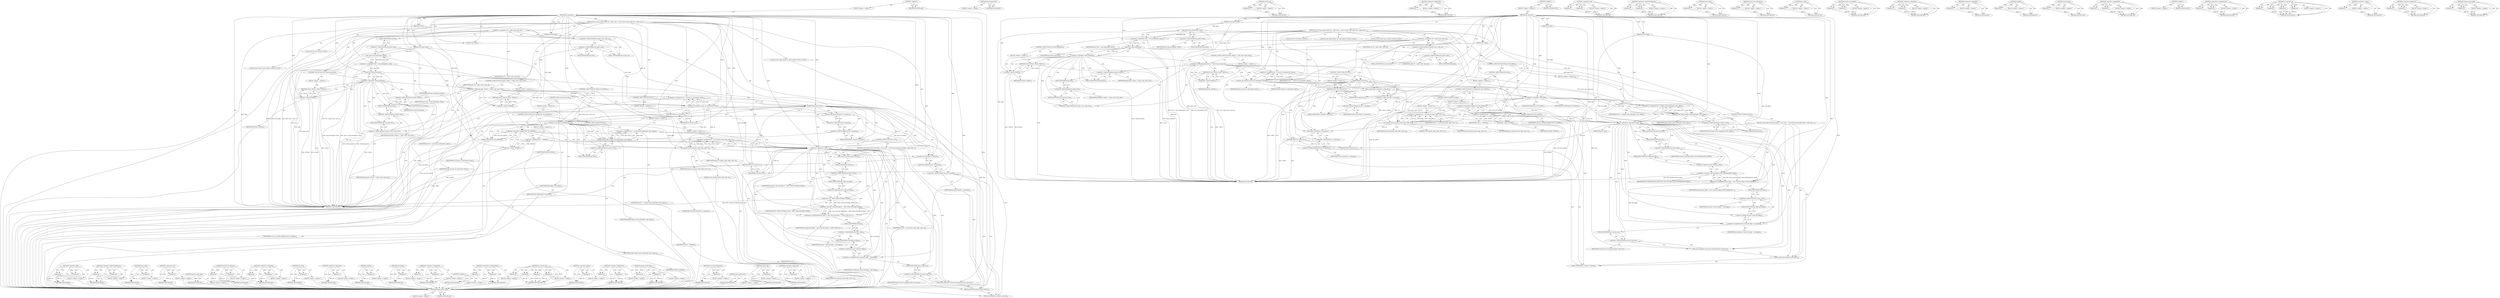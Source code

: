digraph "change_mount_flags" {
vulnerable_239 [label=<(METHOD,unlock_mount_hash)>];
vulnerable_240 [label=<(BLOCK,&lt;empty&gt;,&lt;empty&gt;)>];
vulnerable_241 [label=<(METHOD_RETURN,ANY)>];
vulnerable_222 [label=<(METHOD,lock_mount_hash)>];
vulnerable_223 [label=<(BLOCK,&lt;empty&gt;,&lt;empty&gt;)>];
vulnerable_224 [label=<(METHOD_RETURN,ANY)>];
vulnerable_175 [label=<(METHOD,check_mnt)>];
vulnerable_176 [label=<(PARAM,p1)>];
vulnerable_177 [label=<(BLOCK,&lt;empty&gt;,&lt;empty&gt;)>];
vulnerable_178 [label=<(METHOD_RETURN,ANY)>];
vulnerable_197 [label=<(METHOD,&lt;operator&gt;.addressOf)>];
vulnerable_198 [label=<(PARAM,p1)>];
vulnerable_199 [label=<(BLOCK,&lt;empty&gt;,&lt;empty&gt;)>];
vulnerable_200 [label=<(METHOD_RETURN,ANY)>];
vulnerable_6 [label=<(METHOD,&lt;global&gt;)<SUB>1</SUB>>];
vulnerable_7 [label=<(BLOCK,&lt;empty&gt;,&lt;empty&gt;)<SUB>1</SUB>>];
vulnerable_8 [label=<(METHOD,do_remount)<SUB>1</SUB>>];
vulnerable_9 [label=<(PARAM,struct path *path)<SUB>1</SUB>>];
vulnerable_10 [label=<(PARAM,int flags)<SUB>1</SUB>>];
vulnerable_11 [label=<(PARAM,int mnt_flags)<SUB>1</SUB>>];
vulnerable_12 [label=<(PARAM,void *data)<SUB>2</SUB>>];
vulnerable_13 [label=<(BLOCK,{
	int err;
	struct super_block *sb = path-&gt;mnt...,{
	int err;
	struct super_block *sb = path-&gt;mnt...)<SUB>3</SUB>>];
vulnerable_14 [label="<(LOCAL,int err: int)<SUB>4</SUB>>"];
vulnerable_15 [label="<(LOCAL,struct super_block* sb: super_block*)<SUB>5</SUB>>"];
vulnerable_16 [label=<(&lt;operator&gt;.assignment,*sb = path-&gt;mnt-&gt;mnt_sb)<SUB>5</SUB>>];
vulnerable_17 [label=<(IDENTIFIER,sb,*sb = path-&gt;mnt-&gt;mnt_sb)<SUB>5</SUB>>];
vulnerable_18 [label=<(&lt;operator&gt;.indirectFieldAccess,path-&gt;mnt-&gt;mnt_sb)<SUB>5</SUB>>];
vulnerable_19 [label=<(&lt;operator&gt;.indirectFieldAccess,path-&gt;mnt)<SUB>5</SUB>>];
vulnerable_20 [label=<(IDENTIFIER,path,*sb = path-&gt;mnt-&gt;mnt_sb)<SUB>5</SUB>>];
vulnerable_21 [label=<(FIELD_IDENTIFIER,mnt,mnt)<SUB>5</SUB>>];
vulnerable_22 [label=<(FIELD_IDENTIFIER,mnt_sb,mnt_sb)<SUB>5</SUB>>];
vulnerable_23 [label="<(LOCAL,struct mount* mnt: mount*)<SUB>6</SUB>>"];
vulnerable_24 [label=<(&lt;operator&gt;.assignment,*mnt = real_mount(path-&gt;mnt))<SUB>6</SUB>>];
vulnerable_25 [label=<(IDENTIFIER,mnt,*mnt = real_mount(path-&gt;mnt))<SUB>6</SUB>>];
vulnerable_26 [label=<(real_mount,real_mount(path-&gt;mnt))<SUB>6</SUB>>];
vulnerable_27 [label=<(&lt;operator&gt;.indirectFieldAccess,path-&gt;mnt)<SUB>6</SUB>>];
vulnerable_28 [label=<(IDENTIFIER,path,real_mount(path-&gt;mnt))<SUB>6</SUB>>];
vulnerable_29 [label=<(FIELD_IDENTIFIER,mnt,mnt)<SUB>6</SUB>>];
vulnerable_30 [label=<(CONTROL_STRUCTURE,IF,if (!check_mnt(mnt)))<SUB>8</SUB>>];
vulnerable_31 [label=<(&lt;operator&gt;.logicalNot,!check_mnt(mnt))<SUB>8</SUB>>];
vulnerable_32 [label=<(check_mnt,check_mnt(mnt))<SUB>8</SUB>>];
vulnerable_33 [label=<(IDENTIFIER,mnt,check_mnt(mnt))<SUB>8</SUB>>];
vulnerable_34 [label=<(BLOCK,&lt;empty&gt;,&lt;empty&gt;)<SUB>9</SUB>>];
vulnerable_35 [label=<(RETURN,return -EINVAL;,return -EINVAL;)<SUB>9</SUB>>];
vulnerable_36 [label=<(&lt;operator&gt;.minus,-EINVAL)<SUB>9</SUB>>];
vulnerable_37 [label=<(IDENTIFIER,EINVAL,-EINVAL)<SUB>9</SUB>>];
vulnerable_38 [label=<(CONTROL_STRUCTURE,IF,if (path-&gt;dentry != path-&gt;mnt-&gt;mnt_root))<SUB>11</SUB>>];
vulnerable_39 [label=<(&lt;operator&gt;.notEquals,path-&gt;dentry != path-&gt;mnt-&gt;mnt_root)<SUB>11</SUB>>];
vulnerable_40 [label=<(&lt;operator&gt;.indirectFieldAccess,path-&gt;dentry)<SUB>11</SUB>>];
vulnerable_41 [label=<(IDENTIFIER,path,path-&gt;dentry != path-&gt;mnt-&gt;mnt_root)<SUB>11</SUB>>];
vulnerable_42 [label=<(FIELD_IDENTIFIER,dentry,dentry)<SUB>11</SUB>>];
vulnerable_43 [label=<(&lt;operator&gt;.indirectFieldAccess,path-&gt;mnt-&gt;mnt_root)<SUB>11</SUB>>];
vulnerable_44 [label=<(&lt;operator&gt;.indirectFieldAccess,path-&gt;mnt)<SUB>11</SUB>>];
vulnerable_45 [label=<(IDENTIFIER,path,path-&gt;dentry != path-&gt;mnt-&gt;mnt_root)<SUB>11</SUB>>];
vulnerable_46 [label=<(FIELD_IDENTIFIER,mnt,mnt)<SUB>11</SUB>>];
vulnerable_47 [label=<(FIELD_IDENTIFIER,mnt_root,mnt_root)<SUB>11</SUB>>];
vulnerable_48 [label=<(BLOCK,&lt;empty&gt;,&lt;empty&gt;)<SUB>12</SUB>>];
vulnerable_49 [label=<(RETURN,return -EINVAL;,return -EINVAL;)<SUB>12</SUB>>];
vulnerable_50 [label=<(&lt;operator&gt;.minus,-EINVAL)<SUB>12</SUB>>];
vulnerable_51 [label=<(IDENTIFIER,EINVAL,-EINVAL)<SUB>12</SUB>>];
vulnerable_52 [label=<(&lt;operator&gt;.assignment,err = security_sb_remount(sb, data))<SUB>14</SUB>>];
vulnerable_53 [label=<(IDENTIFIER,err,err = security_sb_remount(sb, data))<SUB>14</SUB>>];
vulnerable_54 [label=<(security_sb_remount,security_sb_remount(sb, data))<SUB>14</SUB>>];
vulnerable_55 [label=<(IDENTIFIER,sb,security_sb_remount(sb, data))<SUB>14</SUB>>];
vulnerable_56 [label=<(IDENTIFIER,data,security_sb_remount(sb, data))<SUB>14</SUB>>];
vulnerable_57 [label=<(CONTROL_STRUCTURE,IF,if (err))<SUB>15</SUB>>];
vulnerable_58 [label=<(IDENTIFIER,err,if (err))<SUB>15</SUB>>];
vulnerable_59 [label=<(BLOCK,&lt;empty&gt;,&lt;empty&gt;)<SUB>16</SUB>>];
vulnerable_60 [label=<(RETURN,return err;,return err;)<SUB>16</SUB>>];
vulnerable_61 [label=<(IDENTIFIER,err,return err;)<SUB>16</SUB>>];
vulnerable_62 [label=<(down_write,down_write(&amp;sb-&gt;s_umount))<SUB>18</SUB>>];
vulnerable_63 [label=<(&lt;operator&gt;.addressOf,&amp;sb-&gt;s_umount)<SUB>18</SUB>>];
vulnerable_64 [label=<(&lt;operator&gt;.indirectFieldAccess,sb-&gt;s_umount)<SUB>18</SUB>>];
vulnerable_65 [label=<(IDENTIFIER,sb,down_write(&amp;sb-&gt;s_umount))<SUB>18</SUB>>];
vulnerable_66 [label=<(FIELD_IDENTIFIER,s_umount,s_umount)<SUB>18</SUB>>];
vulnerable_67 [label=<(CONTROL_STRUCTURE,IF,if (flags &amp; MS_BIND))<SUB>19</SUB>>];
vulnerable_68 [label=<(&lt;operator&gt;.and,flags &amp; MS_BIND)<SUB>19</SUB>>];
vulnerable_69 [label=<(IDENTIFIER,flags,flags &amp; MS_BIND)<SUB>19</SUB>>];
vulnerable_70 [label=<(IDENTIFIER,MS_BIND,flags &amp; MS_BIND)<SUB>19</SUB>>];
vulnerable_71 [label=<(BLOCK,&lt;empty&gt;,&lt;empty&gt;)<SUB>20</SUB>>];
vulnerable_72 [label=<(&lt;operator&gt;.assignment,err = change_mount_flags(path-&gt;mnt, flags))<SUB>20</SUB>>];
vulnerable_73 [label=<(IDENTIFIER,err,err = change_mount_flags(path-&gt;mnt, flags))<SUB>20</SUB>>];
vulnerable_74 [label=<(change_mount_flags,change_mount_flags(path-&gt;mnt, flags))<SUB>20</SUB>>];
vulnerable_75 [label=<(&lt;operator&gt;.indirectFieldAccess,path-&gt;mnt)<SUB>20</SUB>>];
vulnerable_76 [label=<(IDENTIFIER,path,change_mount_flags(path-&gt;mnt, flags))<SUB>20</SUB>>];
vulnerable_77 [label=<(FIELD_IDENTIFIER,mnt,mnt)<SUB>20</SUB>>];
vulnerable_78 [label=<(IDENTIFIER,flags,change_mount_flags(path-&gt;mnt, flags))<SUB>20</SUB>>];
vulnerable_79 [label=<(CONTROL_STRUCTURE,ELSE,else)<SUB>21</SUB>>];
vulnerable_80 [label=<(BLOCK,&lt;empty&gt;,&lt;empty&gt;)<SUB>21</SUB>>];
vulnerable_81 [label=<(CONTROL_STRUCTURE,IF,if (!capable(CAP_SYS_ADMIN)))<SUB>21</SUB>>];
vulnerable_82 [label=<(&lt;operator&gt;.logicalNot,!capable(CAP_SYS_ADMIN))<SUB>21</SUB>>];
vulnerable_83 [label=<(capable,capable(CAP_SYS_ADMIN))<SUB>21</SUB>>];
vulnerable_84 [label=<(IDENTIFIER,CAP_SYS_ADMIN,capable(CAP_SYS_ADMIN))<SUB>21</SUB>>];
vulnerable_85 [label=<(BLOCK,&lt;empty&gt;,&lt;empty&gt;)<SUB>22</SUB>>];
vulnerable_86 [label=<(&lt;operator&gt;.assignment,err = -EPERM)<SUB>22</SUB>>];
vulnerable_87 [label=<(IDENTIFIER,err,err = -EPERM)<SUB>22</SUB>>];
vulnerable_88 [label=<(&lt;operator&gt;.minus,-EPERM)<SUB>22</SUB>>];
vulnerable_89 [label=<(IDENTIFIER,EPERM,-EPERM)<SUB>22</SUB>>];
vulnerable_90 [label=<(CONTROL_STRUCTURE,ELSE,else)<SUB>24</SUB>>];
vulnerable_91 [label=<(BLOCK,&lt;empty&gt;,&lt;empty&gt;)<SUB>24</SUB>>];
vulnerable_92 [label=<(&lt;operator&gt;.assignment,err = do_remount_sb(sb, flags, data, 0))<SUB>24</SUB>>];
vulnerable_93 [label=<(IDENTIFIER,err,err = do_remount_sb(sb, flags, data, 0))<SUB>24</SUB>>];
vulnerable_94 [label=<(do_remount_sb,do_remount_sb(sb, flags, data, 0))<SUB>24</SUB>>];
vulnerable_95 [label=<(IDENTIFIER,sb,do_remount_sb(sb, flags, data, 0))<SUB>24</SUB>>];
vulnerable_96 [label=<(IDENTIFIER,flags,do_remount_sb(sb, flags, data, 0))<SUB>24</SUB>>];
vulnerable_97 [label=<(IDENTIFIER,data,do_remount_sb(sb, flags, data, 0))<SUB>24</SUB>>];
vulnerable_98 [label=<(LITERAL,0,do_remount_sb(sb, flags, data, 0))<SUB>24</SUB>>];
vulnerable_99 [label=<(CONTROL_STRUCTURE,IF,if (!err))<SUB>25</SUB>>];
vulnerable_100 [label=<(&lt;operator&gt;.logicalNot,!err)<SUB>25</SUB>>];
vulnerable_101 [label=<(IDENTIFIER,err,!err)<SUB>25</SUB>>];
vulnerable_102 [label=<(BLOCK,{
 		lock_mount_hash();
		mnt_flags |= mnt-&gt;mnt...,{
 		lock_mount_hash();
		mnt_flags |= mnt-&gt;mnt...)<SUB>25</SUB>>];
vulnerable_103 [label=<(lock_mount_hash,lock_mount_hash())<SUB>26</SUB>>];
vulnerable_104 [label=<(&lt;operators&gt;.assignmentOr,mnt_flags |= mnt-&gt;mnt.mnt_flags &amp; MNT_PROPAGATI...)<SUB>27</SUB>>];
vulnerable_105 [label=<(IDENTIFIER,mnt_flags,mnt_flags |= mnt-&gt;mnt.mnt_flags &amp; MNT_PROPAGATI...)<SUB>27</SUB>>];
vulnerable_106 [label=<(&lt;operator&gt;.and,mnt-&gt;mnt.mnt_flags &amp; MNT_PROPAGATION_MASK)<SUB>27</SUB>>];
vulnerable_107 [label=<(&lt;operator&gt;.fieldAccess,mnt-&gt;mnt.mnt_flags)<SUB>27</SUB>>];
vulnerable_108 [label=<(&lt;operator&gt;.indirectFieldAccess,mnt-&gt;mnt)<SUB>27</SUB>>];
vulnerable_109 [label=<(IDENTIFIER,mnt,mnt-&gt;mnt.mnt_flags &amp; MNT_PROPAGATION_MASK)<SUB>27</SUB>>];
vulnerable_110 [label=<(FIELD_IDENTIFIER,mnt,mnt)<SUB>27</SUB>>];
vulnerable_111 [label=<(FIELD_IDENTIFIER,mnt_flags,mnt_flags)<SUB>27</SUB>>];
vulnerable_112 [label=<(IDENTIFIER,MNT_PROPAGATION_MASK,mnt-&gt;mnt.mnt_flags &amp; MNT_PROPAGATION_MASK)<SUB>27</SUB>>];
vulnerable_113 [label=<(&lt;operator&gt;.assignment,mnt-&gt;mnt.mnt_flags = mnt_flags)<SUB>28</SUB>>];
vulnerable_114 [label=<(&lt;operator&gt;.fieldAccess,mnt-&gt;mnt.mnt_flags)<SUB>28</SUB>>];
vulnerable_115 [label=<(&lt;operator&gt;.indirectFieldAccess,mnt-&gt;mnt)<SUB>28</SUB>>];
vulnerable_116 [label=<(IDENTIFIER,mnt,mnt-&gt;mnt.mnt_flags = mnt_flags)<SUB>28</SUB>>];
vulnerable_117 [label=<(FIELD_IDENTIFIER,mnt,mnt)<SUB>28</SUB>>];
vulnerable_118 [label=<(FIELD_IDENTIFIER,mnt_flags,mnt_flags)<SUB>28</SUB>>];
vulnerable_119 [label=<(IDENTIFIER,mnt_flags,mnt-&gt;mnt.mnt_flags = mnt_flags)<SUB>28</SUB>>];
vulnerable_120 [label=<(touch_mnt_namespace,touch_mnt_namespace(mnt-&gt;mnt_ns))<SUB>29</SUB>>];
vulnerable_121 [label=<(&lt;operator&gt;.indirectFieldAccess,mnt-&gt;mnt_ns)<SUB>29</SUB>>];
vulnerable_122 [label=<(IDENTIFIER,mnt,touch_mnt_namespace(mnt-&gt;mnt_ns))<SUB>29</SUB>>];
vulnerable_123 [label=<(FIELD_IDENTIFIER,mnt_ns,mnt_ns)<SUB>29</SUB>>];
vulnerable_124 [label=<(unlock_mount_hash,unlock_mount_hash())<SUB>30</SUB>>];
vulnerable_125 [label=<(up_write,up_write(&amp;sb-&gt;s_umount))<SUB>32</SUB>>];
vulnerable_126 [label=<(&lt;operator&gt;.addressOf,&amp;sb-&gt;s_umount)<SUB>32</SUB>>];
vulnerable_127 [label=<(&lt;operator&gt;.indirectFieldAccess,sb-&gt;s_umount)<SUB>32</SUB>>];
vulnerable_128 [label=<(IDENTIFIER,sb,up_write(&amp;sb-&gt;s_umount))<SUB>32</SUB>>];
vulnerable_129 [label=<(FIELD_IDENTIFIER,s_umount,s_umount)<SUB>32</SUB>>];
vulnerable_130 [label=<(RETURN,return err;,return err;)<SUB>33</SUB>>];
vulnerable_131 [label=<(IDENTIFIER,err,return err;)<SUB>33</SUB>>];
vulnerable_132 [label=<(METHOD_RETURN,int)<SUB>1</SUB>>];
vulnerable_134 [label=<(METHOD_RETURN,ANY)<SUB>1</SUB>>];
vulnerable_201 [label=<(METHOD,&lt;operator&gt;.and)>];
vulnerable_202 [label=<(PARAM,p1)>];
vulnerable_203 [label=<(PARAM,p2)>];
vulnerable_204 [label=<(BLOCK,&lt;empty&gt;,&lt;empty&gt;)>];
vulnerable_205 [label=<(METHOD_RETURN,ANY)>];
vulnerable_162 [label=<(METHOD,&lt;operator&gt;.indirectFieldAccess)>];
vulnerable_163 [label=<(PARAM,p1)>];
vulnerable_164 [label=<(PARAM,p2)>];
vulnerable_165 [label=<(BLOCK,&lt;empty&gt;,&lt;empty&gt;)>];
vulnerable_166 [label=<(METHOD_RETURN,ANY)>];
vulnerable_193 [label=<(METHOD,down_write)>];
vulnerable_194 [label=<(PARAM,p1)>];
vulnerable_195 [label=<(BLOCK,&lt;empty&gt;,&lt;empty&gt;)>];
vulnerable_196 [label=<(METHOD_RETURN,ANY)>];
vulnerable_235 [label=<(METHOD,touch_mnt_namespace)>];
vulnerable_236 [label=<(PARAM,p1)>];
vulnerable_237 [label=<(BLOCK,&lt;empty&gt;,&lt;empty&gt;)>];
vulnerable_238 [label=<(METHOD_RETURN,ANY)>];
vulnerable_242 [label=<(METHOD,up_write)>];
vulnerable_243 [label=<(PARAM,p1)>];
vulnerable_244 [label=<(BLOCK,&lt;empty&gt;,&lt;empty&gt;)>];
vulnerable_245 [label=<(METHOD_RETURN,ANY)>];
vulnerable_188 [label=<(METHOD,security_sb_remount)>];
vulnerable_189 [label=<(PARAM,p1)>];
vulnerable_190 [label=<(PARAM,p2)>];
vulnerable_191 [label=<(BLOCK,&lt;empty&gt;,&lt;empty&gt;)>];
vulnerable_192 [label=<(METHOD_RETURN,ANY)>];
vulnerable_183 [label=<(METHOD,&lt;operator&gt;.notEquals)>];
vulnerable_184 [label=<(PARAM,p1)>];
vulnerable_185 [label=<(PARAM,p2)>];
vulnerable_186 [label=<(BLOCK,&lt;empty&gt;,&lt;empty&gt;)>];
vulnerable_187 [label=<(METHOD_RETURN,ANY)>];
vulnerable_171 [label=<(METHOD,&lt;operator&gt;.logicalNot)>];
vulnerable_172 [label=<(PARAM,p1)>];
vulnerable_173 [label=<(BLOCK,&lt;empty&gt;,&lt;empty&gt;)>];
vulnerable_174 [label=<(METHOD_RETURN,ANY)>];
vulnerable_211 [label=<(METHOD,capable)>];
vulnerable_212 [label=<(PARAM,p1)>];
vulnerable_213 [label=<(BLOCK,&lt;empty&gt;,&lt;empty&gt;)>];
vulnerable_214 [label=<(METHOD_RETURN,ANY)>];
vulnerable_167 [label=<(METHOD,real_mount)>];
vulnerable_168 [label=<(PARAM,p1)>];
vulnerable_169 [label=<(BLOCK,&lt;empty&gt;,&lt;empty&gt;)>];
vulnerable_170 [label=<(METHOD_RETURN,ANY)>];
vulnerable_157 [label=<(METHOD,&lt;operator&gt;.assignment)>];
vulnerable_158 [label=<(PARAM,p1)>];
vulnerable_159 [label=<(PARAM,p2)>];
vulnerable_160 [label=<(BLOCK,&lt;empty&gt;,&lt;empty&gt;)>];
vulnerable_161 [label=<(METHOD_RETURN,ANY)>];
vulnerable_151 [label=<(METHOD,&lt;global&gt;)<SUB>1</SUB>>];
vulnerable_152 [label=<(BLOCK,&lt;empty&gt;,&lt;empty&gt;)>];
vulnerable_153 [label=<(METHOD_RETURN,ANY)>];
vulnerable_225 [label=<(METHOD,&lt;operators&gt;.assignmentOr)>];
vulnerable_226 [label=<(PARAM,p1)>];
vulnerable_227 [label=<(PARAM,p2)>];
vulnerable_228 [label=<(BLOCK,&lt;empty&gt;,&lt;empty&gt;)>];
vulnerable_229 [label=<(METHOD_RETURN,ANY)>];
vulnerable_215 [label=<(METHOD,do_remount_sb)>];
vulnerable_216 [label=<(PARAM,p1)>];
vulnerable_217 [label=<(PARAM,p2)>];
vulnerable_218 [label=<(PARAM,p3)>];
vulnerable_219 [label=<(PARAM,p4)>];
vulnerable_220 [label=<(BLOCK,&lt;empty&gt;,&lt;empty&gt;)>];
vulnerable_221 [label=<(METHOD_RETURN,ANY)>];
vulnerable_179 [label=<(METHOD,&lt;operator&gt;.minus)>];
vulnerable_180 [label=<(PARAM,p1)>];
vulnerable_181 [label=<(BLOCK,&lt;empty&gt;,&lt;empty&gt;)>];
vulnerable_182 [label=<(METHOD_RETURN,ANY)>];
vulnerable_230 [label=<(METHOD,&lt;operator&gt;.fieldAccess)>];
vulnerable_231 [label=<(PARAM,p1)>];
vulnerable_232 [label=<(PARAM,p2)>];
vulnerable_233 [label=<(BLOCK,&lt;empty&gt;,&lt;empty&gt;)>];
vulnerable_234 [label=<(METHOD_RETURN,ANY)>];
vulnerable_206 [label=<(METHOD,change_mount_flags)>];
vulnerable_207 [label=<(PARAM,p1)>];
vulnerable_208 [label=<(PARAM,p2)>];
vulnerable_209 [label=<(BLOCK,&lt;empty&gt;,&lt;empty&gt;)>];
vulnerable_210 [label=<(METHOD_RETURN,ANY)>];
fixed_240 [label=<(METHOD,touch_mnt_namespace)>];
fixed_241 [label=<(PARAM,p1)>];
fixed_242 [label=<(BLOCK,&lt;empty&gt;,&lt;empty&gt;)>];
fixed_243 [label=<(METHOD_RETURN,ANY)>];
fixed_223 [label=<(METHOD,lock_mount_hash)>];
fixed_224 [label=<(BLOCK,&lt;empty&gt;,&lt;empty&gt;)>];
fixed_225 [label=<(METHOD_RETURN,ANY)>];
fixed_176 [label=<(METHOD,check_mnt)>];
fixed_177 [label=<(PARAM,p1)>];
fixed_178 [label=<(BLOCK,&lt;empty&gt;,&lt;empty&gt;)>];
fixed_179 [label=<(METHOD_RETURN,ANY)>];
fixed_198 [label=<(METHOD,&lt;operator&gt;.addressOf)>];
fixed_199 [label=<(PARAM,p1)>];
fixed_200 [label=<(BLOCK,&lt;empty&gt;,&lt;empty&gt;)>];
fixed_201 [label=<(METHOD_RETURN,ANY)>];
fixed_6 [label=<(METHOD,&lt;global&gt;)<SUB>1</SUB>>];
fixed_7 [label=<(BLOCK,&lt;empty&gt;,&lt;empty&gt;)<SUB>1</SUB>>];
fixed_8 [label=<(METHOD,do_remount)<SUB>1</SUB>>];
fixed_9 [label=<(PARAM,struct path *path)<SUB>1</SUB>>];
fixed_10 [label=<(PARAM,int flags)<SUB>1</SUB>>];
fixed_11 [label=<(PARAM,int mnt_flags)<SUB>1</SUB>>];
fixed_12 [label=<(PARAM,void *data)<SUB>2</SUB>>];
fixed_13 [label=<(BLOCK,{
	int err;
	struct super_block *sb = path-&gt;mnt...,{
	int err;
	struct super_block *sb = path-&gt;mnt...)<SUB>3</SUB>>];
fixed_14 [label="<(LOCAL,int err: int)<SUB>4</SUB>>"];
fixed_15 [label="<(LOCAL,struct super_block* sb: super_block*)<SUB>5</SUB>>"];
fixed_16 [label=<(&lt;operator&gt;.assignment,*sb = path-&gt;mnt-&gt;mnt_sb)<SUB>5</SUB>>];
fixed_17 [label=<(IDENTIFIER,sb,*sb = path-&gt;mnt-&gt;mnt_sb)<SUB>5</SUB>>];
fixed_18 [label=<(&lt;operator&gt;.indirectFieldAccess,path-&gt;mnt-&gt;mnt_sb)<SUB>5</SUB>>];
fixed_19 [label=<(&lt;operator&gt;.indirectFieldAccess,path-&gt;mnt)<SUB>5</SUB>>];
fixed_20 [label=<(IDENTIFIER,path,*sb = path-&gt;mnt-&gt;mnt_sb)<SUB>5</SUB>>];
fixed_21 [label=<(FIELD_IDENTIFIER,mnt,mnt)<SUB>5</SUB>>];
fixed_22 [label=<(FIELD_IDENTIFIER,mnt_sb,mnt_sb)<SUB>5</SUB>>];
fixed_23 [label="<(LOCAL,struct mount* mnt: mount*)<SUB>6</SUB>>"];
fixed_24 [label=<(&lt;operator&gt;.assignment,*mnt = real_mount(path-&gt;mnt))<SUB>6</SUB>>];
fixed_25 [label=<(IDENTIFIER,mnt,*mnt = real_mount(path-&gt;mnt))<SUB>6</SUB>>];
fixed_26 [label=<(real_mount,real_mount(path-&gt;mnt))<SUB>6</SUB>>];
fixed_27 [label=<(&lt;operator&gt;.indirectFieldAccess,path-&gt;mnt)<SUB>6</SUB>>];
fixed_28 [label=<(IDENTIFIER,path,real_mount(path-&gt;mnt))<SUB>6</SUB>>];
fixed_29 [label=<(FIELD_IDENTIFIER,mnt,mnt)<SUB>6</SUB>>];
fixed_30 [label=<(CONTROL_STRUCTURE,IF,if (!check_mnt(mnt)))<SUB>8</SUB>>];
fixed_31 [label=<(&lt;operator&gt;.logicalNot,!check_mnt(mnt))<SUB>8</SUB>>];
fixed_32 [label=<(check_mnt,check_mnt(mnt))<SUB>8</SUB>>];
fixed_33 [label=<(IDENTIFIER,mnt,check_mnt(mnt))<SUB>8</SUB>>];
fixed_34 [label=<(BLOCK,&lt;empty&gt;,&lt;empty&gt;)<SUB>9</SUB>>];
fixed_35 [label=<(RETURN,return -EINVAL;,return -EINVAL;)<SUB>9</SUB>>];
fixed_36 [label=<(&lt;operator&gt;.minus,-EINVAL)<SUB>9</SUB>>];
fixed_37 [label=<(IDENTIFIER,EINVAL,-EINVAL)<SUB>9</SUB>>];
fixed_38 [label=<(CONTROL_STRUCTURE,IF,if (path-&gt;dentry != path-&gt;mnt-&gt;mnt_root))<SUB>11</SUB>>];
fixed_39 [label=<(&lt;operator&gt;.notEquals,path-&gt;dentry != path-&gt;mnt-&gt;mnt_root)<SUB>11</SUB>>];
fixed_40 [label=<(&lt;operator&gt;.indirectFieldAccess,path-&gt;dentry)<SUB>11</SUB>>];
fixed_41 [label=<(IDENTIFIER,path,path-&gt;dentry != path-&gt;mnt-&gt;mnt_root)<SUB>11</SUB>>];
fixed_42 [label=<(FIELD_IDENTIFIER,dentry,dentry)<SUB>11</SUB>>];
fixed_43 [label=<(&lt;operator&gt;.indirectFieldAccess,path-&gt;mnt-&gt;mnt_root)<SUB>11</SUB>>];
fixed_44 [label=<(&lt;operator&gt;.indirectFieldAccess,path-&gt;mnt)<SUB>11</SUB>>];
fixed_45 [label=<(IDENTIFIER,path,path-&gt;dentry != path-&gt;mnt-&gt;mnt_root)<SUB>11</SUB>>];
fixed_46 [label=<(FIELD_IDENTIFIER,mnt,mnt)<SUB>11</SUB>>];
fixed_47 [label=<(FIELD_IDENTIFIER,mnt_root,mnt_root)<SUB>11</SUB>>];
fixed_48 [label=<(BLOCK,&lt;empty&gt;,&lt;empty&gt;)<SUB>12</SUB>>];
fixed_49 [label=<(RETURN,return -EINVAL;,return -EINVAL;)<SUB>12</SUB>>];
fixed_50 [label=<(&lt;operator&gt;.minus,-EINVAL)<SUB>12</SUB>>];
fixed_51 [label=<(IDENTIFIER,EINVAL,-EINVAL)<SUB>12</SUB>>];
fixed_52 [label=<(&lt;operator&gt;.assignment,err = security_sb_remount(sb, data))<SUB>14</SUB>>];
fixed_53 [label=<(IDENTIFIER,err,err = security_sb_remount(sb, data))<SUB>14</SUB>>];
fixed_54 [label=<(security_sb_remount,security_sb_remount(sb, data))<SUB>14</SUB>>];
fixed_55 [label=<(IDENTIFIER,sb,security_sb_remount(sb, data))<SUB>14</SUB>>];
fixed_56 [label=<(IDENTIFIER,data,security_sb_remount(sb, data))<SUB>14</SUB>>];
fixed_57 [label=<(CONTROL_STRUCTURE,IF,if (err))<SUB>15</SUB>>];
fixed_58 [label=<(IDENTIFIER,err,if (err))<SUB>15</SUB>>];
fixed_59 [label=<(BLOCK,&lt;empty&gt;,&lt;empty&gt;)<SUB>16</SUB>>];
fixed_60 [label=<(RETURN,return err;,return err;)<SUB>16</SUB>>];
fixed_61 [label=<(IDENTIFIER,err,return err;)<SUB>16</SUB>>];
fixed_62 [label=<(down_write,down_write(&amp;sb-&gt;s_umount))<SUB>18</SUB>>];
fixed_63 [label=<(&lt;operator&gt;.addressOf,&amp;sb-&gt;s_umount)<SUB>18</SUB>>];
fixed_64 [label=<(&lt;operator&gt;.indirectFieldAccess,sb-&gt;s_umount)<SUB>18</SUB>>];
fixed_65 [label=<(IDENTIFIER,sb,down_write(&amp;sb-&gt;s_umount))<SUB>18</SUB>>];
fixed_66 [label=<(FIELD_IDENTIFIER,s_umount,s_umount)<SUB>18</SUB>>];
fixed_67 [label=<(CONTROL_STRUCTURE,IF,if (flags &amp; MS_BIND))<SUB>19</SUB>>];
fixed_68 [label=<(&lt;operator&gt;.and,flags &amp; MS_BIND)<SUB>19</SUB>>];
fixed_69 [label=<(IDENTIFIER,flags,flags &amp; MS_BIND)<SUB>19</SUB>>];
fixed_70 [label=<(IDENTIFIER,MS_BIND,flags &amp; MS_BIND)<SUB>19</SUB>>];
fixed_71 [label=<(BLOCK,&lt;empty&gt;,&lt;empty&gt;)<SUB>20</SUB>>];
fixed_72 [label=<(&lt;operator&gt;.assignment,err = change_mount_flags(path-&gt;mnt, flags))<SUB>20</SUB>>];
fixed_73 [label=<(IDENTIFIER,err,err = change_mount_flags(path-&gt;mnt, flags))<SUB>20</SUB>>];
fixed_74 [label=<(change_mount_flags,change_mount_flags(path-&gt;mnt, flags))<SUB>20</SUB>>];
fixed_75 [label=<(&lt;operator&gt;.indirectFieldAccess,path-&gt;mnt)<SUB>20</SUB>>];
fixed_76 [label=<(IDENTIFIER,path,change_mount_flags(path-&gt;mnt, flags))<SUB>20</SUB>>];
fixed_77 [label=<(FIELD_IDENTIFIER,mnt,mnt)<SUB>20</SUB>>];
fixed_78 [label=<(IDENTIFIER,flags,change_mount_flags(path-&gt;mnt, flags))<SUB>20</SUB>>];
fixed_79 [label=<(CONTROL_STRUCTURE,ELSE,else)<SUB>21</SUB>>];
fixed_80 [label=<(BLOCK,&lt;empty&gt;,&lt;empty&gt;)<SUB>21</SUB>>];
fixed_81 [label=<(CONTROL_STRUCTURE,IF,if (!capable(CAP_SYS_ADMIN)))<SUB>21</SUB>>];
fixed_82 [label=<(&lt;operator&gt;.logicalNot,!capable(CAP_SYS_ADMIN))<SUB>21</SUB>>];
fixed_83 [label=<(capable,capable(CAP_SYS_ADMIN))<SUB>21</SUB>>];
fixed_84 [label=<(IDENTIFIER,CAP_SYS_ADMIN,capable(CAP_SYS_ADMIN))<SUB>21</SUB>>];
fixed_85 [label=<(BLOCK,&lt;empty&gt;,&lt;empty&gt;)<SUB>22</SUB>>];
fixed_86 [label=<(&lt;operator&gt;.assignment,err = -EPERM)<SUB>22</SUB>>];
fixed_87 [label=<(IDENTIFIER,err,err = -EPERM)<SUB>22</SUB>>];
fixed_88 [label=<(&lt;operator&gt;.minus,-EPERM)<SUB>22</SUB>>];
fixed_89 [label=<(IDENTIFIER,EPERM,-EPERM)<SUB>22</SUB>>];
fixed_90 [label=<(CONTROL_STRUCTURE,ELSE,else)<SUB>24</SUB>>];
fixed_91 [label=<(BLOCK,&lt;empty&gt;,&lt;empty&gt;)<SUB>24</SUB>>];
fixed_92 [label=<(&lt;operator&gt;.assignment,err = do_remount_sb(sb, flags, data, 0))<SUB>24</SUB>>];
fixed_93 [label=<(IDENTIFIER,err,err = do_remount_sb(sb, flags, data, 0))<SUB>24</SUB>>];
fixed_94 [label=<(do_remount_sb,do_remount_sb(sb, flags, data, 0))<SUB>24</SUB>>];
fixed_95 [label=<(IDENTIFIER,sb,do_remount_sb(sb, flags, data, 0))<SUB>24</SUB>>];
fixed_96 [label=<(IDENTIFIER,flags,do_remount_sb(sb, flags, data, 0))<SUB>24</SUB>>];
fixed_97 [label=<(IDENTIFIER,data,do_remount_sb(sb, flags, data, 0))<SUB>24</SUB>>];
fixed_98 [label=<(LITERAL,0,do_remount_sb(sb, flags, data, 0))<SUB>24</SUB>>];
fixed_99 [label=<(CONTROL_STRUCTURE,IF,if (!err))<SUB>25</SUB>>];
fixed_100 [label=<(&lt;operator&gt;.logicalNot,!err)<SUB>25</SUB>>];
fixed_101 [label=<(IDENTIFIER,err,!err)<SUB>25</SUB>>];
fixed_102 [label=<(BLOCK,{
 		lock_mount_hash();
		mnt_flags |= mnt-&gt;mnt...,{
 		lock_mount_hash();
		mnt_flags |= mnt-&gt;mnt...)<SUB>25</SUB>>];
fixed_103 [label=<(lock_mount_hash,lock_mount_hash())<SUB>26</SUB>>];
fixed_104 [label=<(&lt;operators&gt;.assignmentOr,mnt_flags |= mnt-&gt;mnt.mnt_flags &amp; ~MNT_USER_SET...)<SUB>27</SUB>>];
fixed_105 [label=<(IDENTIFIER,mnt_flags,mnt_flags |= mnt-&gt;mnt.mnt_flags &amp; ~MNT_USER_SET...)<SUB>27</SUB>>];
fixed_106 [label=<(&lt;operator&gt;.and,mnt-&gt;mnt.mnt_flags &amp; ~MNT_USER_SETTABLE_MASK)<SUB>27</SUB>>];
fixed_107 [label=<(&lt;operator&gt;.fieldAccess,mnt-&gt;mnt.mnt_flags)<SUB>27</SUB>>];
fixed_108 [label=<(&lt;operator&gt;.indirectFieldAccess,mnt-&gt;mnt)<SUB>27</SUB>>];
fixed_109 [label=<(IDENTIFIER,mnt,mnt-&gt;mnt.mnt_flags &amp; ~MNT_USER_SETTABLE_MASK)<SUB>27</SUB>>];
fixed_110 [label=<(FIELD_IDENTIFIER,mnt,mnt)<SUB>27</SUB>>];
fixed_111 [label=<(FIELD_IDENTIFIER,mnt_flags,mnt_flags)<SUB>27</SUB>>];
fixed_112 [label=<(&lt;operator&gt;.not,~MNT_USER_SETTABLE_MASK)<SUB>27</SUB>>];
fixed_113 [label=<(IDENTIFIER,MNT_USER_SETTABLE_MASK,~MNT_USER_SETTABLE_MASK)<SUB>27</SUB>>];
fixed_114 [label=<(&lt;operator&gt;.assignment,mnt-&gt;mnt.mnt_flags = mnt_flags)<SUB>28</SUB>>];
fixed_115 [label=<(&lt;operator&gt;.fieldAccess,mnt-&gt;mnt.mnt_flags)<SUB>28</SUB>>];
fixed_116 [label=<(&lt;operator&gt;.indirectFieldAccess,mnt-&gt;mnt)<SUB>28</SUB>>];
fixed_117 [label=<(IDENTIFIER,mnt,mnt-&gt;mnt.mnt_flags = mnt_flags)<SUB>28</SUB>>];
fixed_118 [label=<(FIELD_IDENTIFIER,mnt,mnt)<SUB>28</SUB>>];
fixed_119 [label=<(FIELD_IDENTIFIER,mnt_flags,mnt_flags)<SUB>28</SUB>>];
fixed_120 [label=<(IDENTIFIER,mnt_flags,mnt-&gt;mnt.mnt_flags = mnt_flags)<SUB>28</SUB>>];
fixed_121 [label=<(touch_mnt_namespace,touch_mnt_namespace(mnt-&gt;mnt_ns))<SUB>29</SUB>>];
fixed_122 [label=<(&lt;operator&gt;.indirectFieldAccess,mnt-&gt;mnt_ns)<SUB>29</SUB>>];
fixed_123 [label=<(IDENTIFIER,mnt,touch_mnt_namespace(mnt-&gt;mnt_ns))<SUB>29</SUB>>];
fixed_124 [label=<(FIELD_IDENTIFIER,mnt_ns,mnt_ns)<SUB>29</SUB>>];
fixed_125 [label=<(unlock_mount_hash,unlock_mount_hash())<SUB>30</SUB>>];
fixed_126 [label=<(up_write,up_write(&amp;sb-&gt;s_umount))<SUB>32</SUB>>];
fixed_127 [label=<(&lt;operator&gt;.addressOf,&amp;sb-&gt;s_umount)<SUB>32</SUB>>];
fixed_128 [label=<(&lt;operator&gt;.indirectFieldAccess,sb-&gt;s_umount)<SUB>32</SUB>>];
fixed_129 [label=<(IDENTIFIER,sb,up_write(&amp;sb-&gt;s_umount))<SUB>32</SUB>>];
fixed_130 [label=<(FIELD_IDENTIFIER,s_umount,s_umount)<SUB>32</SUB>>];
fixed_131 [label=<(RETURN,return err;,return err;)<SUB>33</SUB>>];
fixed_132 [label=<(IDENTIFIER,err,return err;)<SUB>33</SUB>>];
fixed_133 [label=<(METHOD_RETURN,int)<SUB>1</SUB>>];
fixed_135 [label=<(METHOD_RETURN,ANY)<SUB>1</SUB>>];
fixed_202 [label=<(METHOD,&lt;operator&gt;.and)>];
fixed_203 [label=<(PARAM,p1)>];
fixed_204 [label=<(PARAM,p2)>];
fixed_205 [label=<(BLOCK,&lt;empty&gt;,&lt;empty&gt;)>];
fixed_206 [label=<(METHOD_RETURN,ANY)>];
fixed_163 [label=<(METHOD,&lt;operator&gt;.indirectFieldAccess)>];
fixed_164 [label=<(PARAM,p1)>];
fixed_165 [label=<(PARAM,p2)>];
fixed_166 [label=<(BLOCK,&lt;empty&gt;,&lt;empty&gt;)>];
fixed_167 [label=<(METHOD_RETURN,ANY)>];
fixed_194 [label=<(METHOD,down_write)>];
fixed_195 [label=<(PARAM,p1)>];
fixed_196 [label=<(BLOCK,&lt;empty&gt;,&lt;empty&gt;)>];
fixed_197 [label=<(METHOD_RETURN,ANY)>];
fixed_236 [label=<(METHOD,&lt;operator&gt;.not)>];
fixed_237 [label=<(PARAM,p1)>];
fixed_238 [label=<(BLOCK,&lt;empty&gt;,&lt;empty&gt;)>];
fixed_239 [label=<(METHOD_RETURN,ANY)>];
fixed_244 [label=<(METHOD,unlock_mount_hash)>];
fixed_245 [label=<(BLOCK,&lt;empty&gt;,&lt;empty&gt;)>];
fixed_246 [label=<(METHOD_RETURN,ANY)>];
fixed_189 [label=<(METHOD,security_sb_remount)>];
fixed_190 [label=<(PARAM,p1)>];
fixed_191 [label=<(PARAM,p2)>];
fixed_192 [label=<(BLOCK,&lt;empty&gt;,&lt;empty&gt;)>];
fixed_193 [label=<(METHOD_RETURN,ANY)>];
fixed_184 [label=<(METHOD,&lt;operator&gt;.notEquals)>];
fixed_185 [label=<(PARAM,p1)>];
fixed_186 [label=<(PARAM,p2)>];
fixed_187 [label=<(BLOCK,&lt;empty&gt;,&lt;empty&gt;)>];
fixed_188 [label=<(METHOD_RETURN,ANY)>];
fixed_247 [label=<(METHOD,up_write)>];
fixed_248 [label=<(PARAM,p1)>];
fixed_249 [label=<(BLOCK,&lt;empty&gt;,&lt;empty&gt;)>];
fixed_250 [label=<(METHOD_RETURN,ANY)>];
fixed_172 [label=<(METHOD,&lt;operator&gt;.logicalNot)>];
fixed_173 [label=<(PARAM,p1)>];
fixed_174 [label=<(BLOCK,&lt;empty&gt;,&lt;empty&gt;)>];
fixed_175 [label=<(METHOD_RETURN,ANY)>];
fixed_212 [label=<(METHOD,capable)>];
fixed_213 [label=<(PARAM,p1)>];
fixed_214 [label=<(BLOCK,&lt;empty&gt;,&lt;empty&gt;)>];
fixed_215 [label=<(METHOD_RETURN,ANY)>];
fixed_168 [label=<(METHOD,real_mount)>];
fixed_169 [label=<(PARAM,p1)>];
fixed_170 [label=<(BLOCK,&lt;empty&gt;,&lt;empty&gt;)>];
fixed_171 [label=<(METHOD_RETURN,ANY)>];
fixed_158 [label=<(METHOD,&lt;operator&gt;.assignment)>];
fixed_159 [label=<(PARAM,p1)>];
fixed_160 [label=<(PARAM,p2)>];
fixed_161 [label=<(BLOCK,&lt;empty&gt;,&lt;empty&gt;)>];
fixed_162 [label=<(METHOD_RETURN,ANY)>];
fixed_152 [label=<(METHOD,&lt;global&gt;)<SUB>1</SUB>>];
fixed_153 [label=<(BLOCK,&lt;empty&gt;,&lt;empty&gt;)>];
fixed_154 [label=<(METHOD_RETURN,ANY)>];
fixed_226 [label=<(METHOD,&lt;operators&gt;.assignmentOr)>];
fixed_227 [label=<(PARAM,p1)>];
fixed_228 [label=<(PARAM,p2)>];
fixed_229 [label=<(BLOCK,&lt;empty&gt;,&lt;empty&gt;)>];
fixed_230 [label=<(METHOD_RETURN,ANY)>];
fixed_216 [label=<(METHOD,do_remount_sb)>];
fixed_217 [label=<(PARAM,p1)>];
fixed_218 [label=<(PARAM,p2)>];
fixed_219 [label=<(PARAM,p3)>];
fixed_220 [label=<(PARAM,p4)>];
fixed_221 [label=<(BLOCK,&lt;empty&gt;,&lt;empty&gt;)>];
fixed_222 [label=<(METHOD_RETURN,ANY)>];
fixed_180 [label=<(METHOD,&lt;operator&gt;.minus)>];
fixed_181 [label=<(PARAM,p1)>];
fixed_182 [label=<(BLOCK,&lt;empty&gt;,&lt;empty&gt;)>];
fixed_183 [label=<(METHOD_RETURN,ANY)>];
fixed_231 [label=<(METHOD,&lt;operator&gt;.fieldAccess)>];
fixed_232 [label=<(PARAM,p1)>];
fixed_233 [label=<(PARAM,p2)>];
fixed_234 [label=<(BLOCK,&lt;empty&gt;,&lt;empty&gt;)>];
fixed_235 [label=<(METHOD_RETURN,ANY)>];
fixed_207 [label=<(METHOD,change_mount_flags)>];
fixed_208 [label=<(PARAM,p1)>];
fixed_209 [label=<(PARAM,p2)>];
fixed_210 [label=<(BLOCK,&lt;empty&gt;,&lt;empty&gt;)>];
fixed_211 [label=<(METHOD_RETURN,ANY)>];
vulnerable_239 -> vulnerable_240  [key=0, label="AST: "];
vulnerable_239 -> vulnerable_241  [key=0, label="AST: "];
vulnerable_239 -> vulnerable_241  [key=1, label="CFG: "];
vulnerable_222 -> vulnerable_223  [key=0, label="AST: "];
vulnerable_222 -> vulnerable_224  [key=0, label="AST: "];
vulnerable_222 -> vulnerable_224  [key=1, label="CFG: "];
vulnerable_175 -> vulnerable_176  [key=0, label="AST: "];
vulnerable_175 -> vulnerable_176  [key=1, label="DDG: "];
vulnerable_175 -> vulnerable_177  [key=0, label="AST: "];
vulnerable_175 -> vulnerable_178  [key=0, label="AST: "];
vulnerable_175 -> vulnerable_178  [key=1, label="CFG: "];
vulnerable_176 -> vulnerable_178  [key=0, label="DDG: p1"];
vulnerable_197 -> vulnerable_198  [key=0, label="AST: "];
vulnerable_197 -> vulnerable_198  [key=1, label="DDG: "];
vulnerable_197 -> vulnerable_199  [key=0, label="AST: "];
vulnerable_197 -> vulnerable_200  [key=0, label="AST: "];
vulnerable_197 -> vulnerable_200  [key=1, label="CFG: "];
vulnerable_198 -> vulnerable_200  [key=0, label="DDG: p1"];
vulnerable_6 -> vulnerable_7  [key=0, label="AST: "];
vulnerable_6 -> vulnerable_134  [key=0, label="AST: "];
vulnerable_6 -> vulnerable_134  [key=1, label="CFG: "];
vulnerable_7 -> vulnerable_8  [key=0, label="AST: "];
vulnerable_8 -> vulnerable_9  [key=0, label="AST: "];
vulnerable_8 -> vulnerable_9  [key=1, label="DDG: "];
vulnerable_8 -> vulnerable_10  [key=0, label="AST: "];
vulnerable_8 -> vulnerable_10  [key=1, label="DDG: "];
vulnerable_8 -> vulnerable_11  [key=0, label="AST: "];
vulnerable_8 -> vulnerable_11  [key=1, label="DDG: "];
vulnerable_8 -> vulnerable_12  [key=0, label="AST: "];
vulnerable_8 -> vulnerable_12  [key=1, label="DDG: "];
vulnerable_8 -> vulnerable_13  [key=0, label="AST: "];
vulnerable_8 -> vulnerable_132  [key=0, label="AST: "];
vulnerable_8 -> vulnerable_21  [key=0, label="CFG: "];
vulnerable_8 -> vulnerable_58  [key=0, label="DDG: "];
vulnerable_8 -> vulnerable_131  [key=0, label="DDG: "];
vulnerable_8 -> vulnerable_54  [key=0, label="DDG: "];
vulnerable_8 -> vulnerable_68  [key=0, label="DDG: "];
vulnerable_8 -> vulnerable_100  [key=0, label="DDG: "];
vulnerable_8 -> vulnerable_103  [key=0, label="DDG: "];
vulnerable_8 -> vulnerable_113  [key=0, label="DDG: "];
vulnerable_8 -> vulnerable_124  [key=0, label="DDG: "];
vulnerable_8 -> vulnerable_32  [key=0, label="DDG: "];
vulnerable_8 -> vulnerable_61  [key=0, label="DDG: "];
vulnerable_8 -> vulnerable_104  [key=0, label="DDG: "];
vulnerable_8 -> vulnerable_36  [key=0, label="DDG: "];
vulnerable_8 -> vulnerable_50  [key=0, label="DDG: "];
vulnerable_8 -> vulnerable_74  [key=0, label="DDG: "];
vulnerable_8 -> vulnerable_106  [key=0, label="DDG: "];
vulnerable_8 -> vulnerable_83  [key=0, label="DDG: "];
vulnerable_8 -> vulnerable_88  [key=0, label="DDG: "];
vulnerable_8 -> vulnerable_94  [key=0, label="DDG: "];
vulnerable_9 -> vulnerable_132  [key=0, label="DDG: path"];
vulnerable_9 -> vulnerable_26  [key=0, label="DDG: path"];
vulnerable_9 -> vulnerable_39  [key=0, label="DDG: path"];
vulnerable_9 -> vulnerable_74  [key=0, label="DDG: path"];
vulnerable_10 -> vulnerable_132  [key=0, label="DDG: flags"];
vulnerable_10 -> vulnerable_68  [key=0, label="DDG: flags"];
vulnerable_11 -> vulnerable_132  [key=0, label="DDG: mnt_flags"];
vulnerable_11 -> vulnerable_104  [key=0, label="DDG: mnt_flags"];
vulnerable_12 -> vulnerable_132  [key=0, label="DDG: data"];
vulnerable_12 -> vulnerable_54  [key=0, label="DDG: data"];
vulnerable_13 -> vulnerable_14  [key=0, label="AST: "];
vulnerable_13 -> vulnerable_15  [key=0, label="AST: "];
vulnerable_13 -> vulnerable_16  [key=0, label="AST: "];
vulnerable_13 -> vulnerable_23  [key=0, label="AST: "];
vulnerable_13 -> vulnerable_24  [key=0, label="AST: "];
vulnerable_13 -> vulnerable_30  [key=0, label="AST: "];
vulnerable_13 -> vulnerable_38  [key=0, label="AST: "];
vulnerable_13 -> vulnerable_52  [key=0, label="AST: "];
vulnerable_13 -> vulnerable_57  [key=0, label="AST: "];
vulnerable_13 -> vulnerable_62  [key=0, label="AST: "];
vulnerable_13 -> vulnerable_67  [key=0, label="AST: "];
vulnerable_13 -> vulnerable_99  [key=0, label="AST: "];
vulnerable_13 -> vulnerable_125  [key=0, label="AST: "];
vulnerable_13 -> vulnerable_130  [key=0, label="AST: "];
vulnerable_16 -> vulnerable_17  [key=0, label="AST: "];
vulnerable_16 -> vulnerable_18  [key=0, label="AST: "];
vulnerable_16 -> vulnerable_29  [key=0, label="CFG: "];
vulnerable_16 -> vulnerable_132  [key=0, label="DDG: sb"];
vulnerable_16 -> vulnerable_132  [key=1, label="DDG: path-&gt;mnt-&gt;mnt_sb"];
vulnerable_16 -> vulnerable_132  [key=2, label="DDG: *sb = path-&gt;mnt-&gt;mnt_sb"];
vulnerable_16 -> vulnerable_54  [key=0, label="DDG: sb"];
vulnerable_18 -> vulnerable_19  [key=0, label="AST: "];
vulnerable_18 -> vulnerable_22  [key=0, label="AST: "];
vulnerable_18 -> vulnerable_16  [key=0, label="CFG: "];
vulnerable_19 -> vulnerable_20  [key=0, label="AST: "];
vulnerable_19 -> vulnerable_21  [key=0, label="AST: "];
vulnerable_19 -> vulnerable_22  [key=0, label="CFG: "];
vulnerable_21 -> vulnerable_19  [key=0, label="CFG: "];
vulnerable_22 -> vulnerable_18  [key=0, label="CFG: "];
vulnerable_24 -> vulnerable_25  [key=0, label="AST: "];
vulnerable_24 -> vulnerable_26  [key=0, label="AST: "];
vulnerable_24 -> vulnerable_32  [key=0, label="CFG: "];
vulnerable_24 -> vulnerable_32  [key=1, label="DDG: mnt"];
vulnerable_24 -> vulnerable_132  [key=0, label="DDG: real_mount(path-&gt;mnt)"];
vulnerable_24 -> vulnerable_132  [key=1, label="DDG: *mnt = real_mount(path-&gt;mnt)"];
vulnerable_26 -> vulnerable_27  [key=0, label="AST: "];
vulnerable_26 -> vulnerable_24  [key=0, label="CFG: "];
vulnerable_26 -> vulnerable_24  [key=1, label="DDG: path-&gt;mnt"];
vulnerable_26 -> vulnerable_132  [key=0, label="DDG: path-&gt;mnt"];
vulnerable_26 -> vulnerable_74  [key=0, label="DDG: path-&gt;mnt"];
vulnerable_27 -> vulnerable_28  [key=0, label="AST: "];
vulnerable_27 -> vulnerable_29  [key=0, label="AST: "];
vulnerable_27 -> vulnerable_26  [key=0, label="CFG: "];
vulnerable_29 -> vulnerable_27  [key=0, label="CFG: "];
vulnerable_30 -> vulnerable_31  [key=0, label="AST: "];
vulnerable_30 -> vulnerable_34  [key=0, label="AST: "];
vulnerable_31 -> vulnerable_32  [key=0, label="AST: "];
vulnerable_31 -> vulnerable_36  [key=0, label="CFG: "];
vulnerable_31 -> vulnerable_36  [key=1, label="CDG: "];
vulnerable_31 -> vulnerable_42  [key=0, label="CFG: "];
vulnerable_31 -> vulnerable_42  [key=1, label="CDG: "];
vulnerable_31 -> vulnerable_132  [key=0, label="DDG: check_mnt(mnt)"];
vulnerable_31 -> vulnerable_132  [key=1, label="DDG: !check_mnt(mnt)"];
vulnerable_31 -> vulnerable_47  [key=0, label="CDG: "];
vulnerable_31 -> vulnerable_46  [key=0, label="CDG: "];
vulnerable_31 -> vulnerable_40  [key=0, label="CDG: "];
vulnerable_31 -> vulnerable_44  [key=0, label="CDG: "];
vulnerable_31 -> vulnerable_35  [key=0, label="CDG: "];
vulnerable_31 -> vulnerable_43  [key=0, label="CDG: "];
vulnerable_31 -> vulnerable_39  [key=0, label="CDG: "];
vulnerable_32 -> vulnerable_33  [key=0, label="AST: "];
vulnerable_32 -> vulnerable_31  [key=0, label="CFG: "];
vulnerable_32 -> vulnerable_31  [key=1, label="DDG: mnt"];
vulnerable_32 -> vulnerable_132  [key=0, label="DDG: mnt"];
vulnerable_32 -> vulnerable_120  [key=0, label="DDG: mnt"];
vulnerable_34 -> vulnerable_35  [key=0, label="AST: "];
vulnerable_35 -> vulnerable_36  [key=0, label="AST: "];
vulnerable_35 -> vulnerable_132  [key=0, label="CFG: "];
vulnerable_35 -> vulnerable_132  [key=1, label="DDG: &lt;RET&gt;"];
vulnerable_36 -> vulnerable_37  [key=0, label="AST: "];
vulnerable_36 -> vulnerable_35  [key=0, label="CFG: "];
vulnerable_36 -> vulnerable_35  [key=1, label="DDG: -EINVAL"];
vulnerable_36 -> vulnerable_132  [key=0, label="DDG: EINVAL"];
vulnerable_36 -> vulnerable_132  [key=1, label="DDG: -EINVAL"];
vulnerable_38 -> vulnerable_39  [key=0, label="AST: "];
vulnerable_38 -> vulnerable_48  [key=0, label="AST: "];
vulnerable_39 -> vulnerable_40  [key=0, label="AST: "];
vulnerable_39 -> vulnerable_43  [key=0, label="AST: "];
vulnerable_39 -> vulnerable_50  [key=0, label="CFG: "];
vulnerable_39 -> vulnerable_50  [key=1, label="CDG: "];
vulnerable_39 -> vulnerable_54  [key=0, label="CFG: "];
vulnerable_39 -> vulnerable_54  [key=1, label="CDG: "];
vulnerable_39 -> vulnerable_74  [key=0, label="DDG: path-&gt;mnt-&gt;mnt_root"];
vulnerable_39 -> vulnerable_49  [key=0, label="CDG: "];
vulnerable_39 -> vulnerable_52  [key=0, label="CDG: "];
vulnerable_39 -> vulnerable_58  [key=0, label="CDG: "];
vulnerable_40 -> vulnerable_41  [key=0, label="AST: "];
vulnerable_40 -> vulnerable_42  [key=0, label="AST: "];
vulnerable_40 -> vulnerable_46  [key=0, label="CFG: "];
vulnerable_42 -> vulnerable_40  [key=0, label="CFG: "];
vulnerable_43 -> vulnerable_44  [key=0, label="AST: "];
vulnerable_43 -> vulnerable_47  [key=0, label="AST: "];
vulnerable_43 -> vulnerable_39  [key=0, label="CFG: "];
vulnerable_44 -> vulnerable_45  [key=0, label="AST: "];
vulnerable_44 -> vulnerable_46  [key=0, label="AST: "];
vulnerable_44 -> vulnerable_47  [key=0, label="CFG: "];
vulnerable_46 -> vulnerable_44  [key=0, label="CFG: "];
vulnerable_47 -> vulnerable_43  [key=0, label="CFG: "];
vulnerable_48 -> vulnerable_49  [key=0, label="AST: "];
vulnerable_49 -> vulnerable_50  [key=0, label="AST: "];
vulnerable_49 -> vulnerable_132  [key=0, label="CFG: "];
vulnerable_49 -> vulnerable_132  [key=1, label="DDG: &lt;RET&gt;"];
vulnerable_50 -> vulnerable_51  [key=0, label="AST: "];
vulnerable_50 -> vulnerable_49  [key=0, label="CFG: "];
vulnerable_50 -> vulnerable_49  [key=1, label="DDG: -EINVAL"];
vulnerable_52 -> vulnerable_53  [key=0, label="AST: "];
vulnerable_52 -> vulnerable_54  [key=0, label="AST: "];
vulnerable_52 -> vulnerable_58  [key=0, label="CFG: "];
vulnerable_52 -> vulnerable_61  [key=0, label="DDG: err"];
vulnerable_54 -> vulnerable_55  [key=0, label="AST: "];
vulnerable_54 -> vulnerable_56  [key=0, label="AST: "];
vulnerable_54 -> vulnerable_52  [key=0, label="CFG: "];
vulnerable_54 -> vulnerable_52  [key=1, label="DDG: sb"];
vulnerable_54 -> vulnerable_52  [key=2, label="DDG: data"];
vulnerable_54 -> vulnerable_62  [key=0, label="DDG: sb"];
vulnerable_54 -> vulnerable_125  [key=0, label="DDG: sb"];
vulnerable_54 -> vulnerable_94  [key=0, label="DDG: sb"];
vulnerable_54 -> vulnerable_94  [key=1, label="DDG: data"];
vulnerable_57 -> vulnerable_58  [key=0, label="AST: "];
vulnerable_57 -> vulnerable_59  [key=0, label="AST: "];
vulnerable_58 -> vulnerable_60  [key=0, label="CFG: "];
vulnerable_58 -> vulnerable_60  [key=1, label="CDG: "];
vulnerable_58 -> vulnerable_66  [key=0, label="CFG: "];
vulnerable_58 -> vulnerable_66  [key=1, label="CDG: "];
vulnerable_58 -> vulnerable_68  [key=0, label="CDG: "];
vulnerable_58 -> vulnerable_64  [key=0, label="CDG: "];
vulnerable_58 -> vulnerable_129  [key=0, label="CDG: "];
vulnerable_58 -> vulnerable_126  [key=0, label="CDG: "];
vulnerable_58 -> vulnerable_130  [key=0, label="CDG: "];
vulnerable_58 -> vulnerable_100  [key=0, label="CDG: "];
vulnerable_58 -> vulnerable_63  [key=0, label="CDG: "];
vulnerable_58 -> vulnerable_127  [key=0, label="CDG: "];
vulnerable_58 -> vulnerable_125  [key=0, label="CDG: "];
vulnerable_58 -> vulnerable_62  [key=0, label="CDG: "];
vulnerable_59 -> vulnerable_60  [key=0, label="AST: "];
vulnerable_60 -> vulnerable_61  [key=0, label="AST: "];
vulnerable_60 -> vulnerable_132  [key=0, label="CFG: "];
vulnerable_60 -> vulnerable_132  [key=1, label="DDG: &lt;RET&gt;"];
vulnerable_61 -> vulnerable_60  [key=0, label="DDG: err"];
vulnerable_62 -> vulnerable_63  [key=0, label="AST: "];
vulnerable_62 -> vulnerable_68  [key=0, label="CFG: "];
vulnerable_62 -> vulnerable_125  [key=0, label="DDG: &amp;sb-&gt;s_umount"];
vulnerable_63 -> vulnerable_64  [key=0, label="AST: "];
vulnerable_63 -> vulnerable_62  [key=0, label="CFG: "];
vulnerable_64 -> vulnerable_65  [key=0, label="AST: "];
vulnerable_64 -> vulnerable_66  [key=0, label="AST: "];
vulnerable_64 -> vulnerable_63  [key=0, label="CFG: "];
vulnerable_66 -> vulnerable_64  [key=0, label="CFG: "];
vulnerable_67 -> vulnerable_68  [key=0, label="AST: "];
vulnerable_67 -> vulnerable_71  [key=0, label="AST: "];
vulnerable_67 -> vulnerable_79  [key=0, label="AST: "];
vulnerable_68 -> vulnerable_69  [key=0, label="AST: "];
vulnerable_68 -> vulnerable_70  [key=0, label="AST: "];
vulnerable_68 -> vulnerable_77  [key=0, label="CFG: "];
vulnerable_68 -> vulnerable_77  [key=1, label="CDG: "];
vulnerable_68 -> vulnerable_83  [key=0, label="CFG: "];
vulnerable_68 -> vulnerable_83  [key=1, label="CDG: "];
vulnerable_68 -> vulnerable_132  [key=0, label="DDG: MS_BIND"];
vulnerable_68 -> vulnerable_74  [key=0, label="DDG: flags"];
vulnerable_68 -> vulnerable_74  [key=1, label="CDG: "];
vulnerable_68 -> vulnerable_94  [key=0, label="DDG: flags"];
vulnerable_68 -> vulnerable_75  [key=0, label="CDG: "];
vulnerable_68 -> vulnerable_72  [key=0, label="CDG: "];
vulnerable_68 -> vulnerable_82  [key=0, label="CDG: "];
vulnerable_71 -> vulnerable_72  [key=0, label="AST: "];
vulnerable_72 -> vulnerable_73  [key=0, label="AST: "];
vulnerable_72 -> vulnerable_74  [key=0, label="AST: "];
vulnerable_72 -> vulnerable_100  [key=0, label="CFG: "];
vulnerable_72 -> vulnerable_100  [key=1, label="DDG: err"];
vulnerable_74 -> vulnerable_75  [key=0, label="AST: "];
vulnerable_74 -> vulnerable_78  [key=0, label="AST: "];
vulnerable_74 -> vulnerable_72  [key=0, label="CFG: "];
vulnerable_74 -> vulnerable_72  [key=1, label="DDG: path-&gt;mnt"];
vulnerable_74 -> vulnerable_72  [key=2, label="DDG: flags"];
vulnerable_75 -> vulnerable_76  [key=0, label="AST: "];
vulnerable_75 -> vulnerable_77  [key=0, label="AST: "];
vulnerable_75 -> vulnerable_74  [key=0, label="CFG: "];
vulnerable_77 -> vulnerable_75  [key=0, label="CFG: "];
vulnerable_79 -> vulnerable_80  [key=0, label="AST: "];
vulnerable_80 -> vulnerable_81  [key=0, label="AST: "];
vulnerable_81 -> vulnerable_82  [key=0, label="AST: "];
vulnerable_81 -> vulnerable_85  [key=0, label="AST: "];
vulnerable_81 -> vulnerable_90  [key=0, label="AST: "];
vulnerable_82 -> vulnerable_83  [key=0, label="AST: "];
vulnerable_82 -> vulnerable_88  [key=0, label="CFG: "];
vulnerable_82 -> vulnerable_88  [key=1, label="CDG: "];
vulnerable_82 -> vulnerable_94  [key=0, label="CFG: "];
vulnerable_82 -> vulnerable_94  [key=1, label="CDG: "];
vulnerable_82 -> vulnerable_92  [key=0, label="CDG: "];
vulnerable_82 -> vulnerable_86  [key=0, label="CDG: "];
vulnerable_83 -> vulnerable_84  [key=0, label="AST: "];
vulnerable_83 -> vulnerable_82  [key=0, label="CFG: "];
vulnerable_83 -> vulnerable_82  [key=1, label="DDG: CAP_SYS_ADMIN"];
vulnerable_83 -> vulnerable_132  [key=0, label="DDG: CAP_SYS_ADMIN"];
vulnerable_85 -> vulnerable_86  [key=0, label="AST: "];
vulnerable_86 -> vulnerable_87  [key=0, label="AST: "];
vulnerable_86 -> vulnerable_88  [key=0, label="AST: "];
vulnerable_86 -> vulnerable_100  [key=0, label="CFG: "];
vulnerable_86 -> vulnerable_100  [key=1, label="DDG: err"];
vulnerable_88 -> vulnerable_89  [key=0, label="AST: "];
vulnerable_88 -> vulnerable_86  [key=0, label="CFG: "];
vulnerable_88 -> vulnerable_86  [key=1, label="DDG: EPERM"];
vulnerable_88 -> vulnerable_132  [key=0, label="DDG: EPERM"];
vulnerable_90 -> vulnerable_91  [key=0, label="AST: "];
vulnerable_91 -> vulnerable_92  [key=0, label="AST: "];
vulnerable_92 -> vulnerable_93  [key=0, label="AST: "];
vulnerable_92 -> vulnerable_94  [key=0, label="AST: "];
vulnerable_92 -> vulnerable_100  [key=0, label="CFG: "];
vulnerable_92 -> vulnerable_100  [key=1, label="DDG: err"];
vulnerable_94 -> vulnerable_95  [key=0, label="AST: "];
vulnerable_94 -> vulnerable_96  [key=0, label="AST: "];
vulnerable_94 -> vulnerable_97  [key=0, label="AST: "];
vulnerable_94 -> vulnerable_98  [key=0, label="AST: "];
vulnerable_94 -> vulnerable_92  [key=0, label="CFG: "];
vulnerable_94 -> vulnerable_92  [key=1, label="DDG: sb"];
vulnerable_94 -> vulnerable_92  [key=2, label="DDG: flags"];
vulnerable_94 -> vulnerable_92  [key=3, label="DDG: data"];
vulnerable_94 -> vulnerable_92  [key=4, label="DDG: 0"];
vulnerable_94 -> vulnerable_125  [key=0, label="DDG: sb"];
vulnerable_99 -> vulnerable_100  [key=0, label="AST: "];
vulnerable_99 -> vulnerable_102  [key=0, label="AST: "];
vulnerable_100 -> vulnerable_101  [key=0, label="AST: "];
vulnerable_100 -> vulnerable_103  [key=0, label="CFG: "];
vulnerable_100 -> vulnerable_103  [key=1, label="CDG: "];
vulnerable_100 -> vulnerable_129  [key=0, label="CFG: "];
vulnerable_100 -> vulnerable_131  [key=0, label="DDG: err"];
vulnerable_100 -> vulnerable_107  [key=0, label="CDG: "];
vulnerable_100 -> vulnerable_115  [key=0, label="CDG: "];
vulnerable_100 -> vulnerable_120  [key=0, label="CDG: "];
vulnerable_100 -> vulnerable_113  [key=0, label="CDG: "];
vulnerable_100 -> vulnerable_114  [key=0, label="CDG: "];
vulnerable_100 -> vulnerable_104  [key=0, label="CDG: "];
vulnerable_100 -> vulnerable_121  [key=0, label="CDG: "];
vulnerable_100 -> vulnerable_123  [key=0, label="CDG: "];
vulnerable_100 -> vulnerable_106  [key=0, label="CDG: "];
vulnerable_100 -> vulnerable_118  [key=0, label="CDG: "];
vulnerable_100 -> vulnerable_110  [key=0, label="CDG: "];
vulnerable_100 -> vulnerable_117  [key=0, label="CDG: "];
vulnerable_100 -> vulnerable_124  [key=0, label="CDG: "];
vulnerable_100 -> vulnerable_108  [key=0, label="CDG: "];
vulnerable_100 -> vulnerable_111  [key=0, label="CDG: "];
vulnerable_102 -> vulnerable_103  [key=0, label="AST: "];
vulnerable_102 -> vulnerable_104  [key=0, label="AST: "];
vulnerable_102 -> vulnerable_113  [key=0, label="AST: "];
vulnerable_102 -> vulnerable_120  [key=0, label="AST: "];
vulnerable_102 -> vulnerable_124  [key=0, label="AST: "];
vulnerable_103 -> vulnerable_110  [key=0, label="CFG: "];
vulnerable_104 -> vulnerable_105  [key=0, label="AST: "];
vulnerable_104 -> vulnerable_106  [key=0, label="AST: "];
vulnerable_104 -> vulnerable_117  [key=0, label="CFG: "];
vulnerable_104 -> vulnerable_113  [key=0, label="DDG: mnt_flags"];
vulnerable_106 -> vulnerable_107  [key=0, label="AST: "];
vulnerable_106 -> vulnerable_112  [key=0, label="AST: "];
vulnerable_106 -> vulnerable_104  [key=0, label="CFG: "];
vulnerable_106 -> vulnerable_104  [key=1, label="DDG: mnt-&gt;mnt.mnt_flags"];
vulnerable_106 -> vulnerable_104  [key=2, label="DDG: MNT_PROPAGATION_MASK"];
vulnerable_106 -> vulnerable_132  [key=0, label="DDG: MNT_PROPAGATION_MASK"];
vulnerable_107 -> vulnerable_108  [key=0, label="AST: "];
vulnerable_107 -> vulnerable_111  [key=0, label="AST: "];
vulnerable_107 -> vulnerable_106  [key=0, label="CFG: "];
vulnerable_108 -> vulnerable_109  [key=0, label="AST: "];
vulnerable_108 -> vulnerable_110  [key=0, label="AST: "];
vulnerable_108 -> vulnerable_111  [key=0, label="CFG: "];
vulnerable_110 -> vulnerable_108  [key=0, label="CFG: "];
vulnerable_111 -> vulnerable_107  [key=0, label="CFG: "];
vulnerable_113 -> vulnerable_114  [key=0, label="AST: "];
vulnerable_113 -> vulnerable_119  [key=0, label="AST: "];
vulnerable_113 -> vulnerable_123  [key=0, label="CFG: "];
vulnerable_114 -> vulnerable_115  [key=0, label="AST: "];
vulnerable_114 -> vulnerable_118  [key=0, label="AST: "];
vulnerable_114 -> vulnerable_113  [key=0, label="CFG: "];
vulnerable_115 -> vulnerable_116  [key=0, label="AST: "];
vulnerable_115 -> vulnerable_117  [key=0, label="AST: "];
vulnerable_115 -> vulnerable_118  [key=0, label="CFG: "];
vulnerable_117 -> vulnerable_115  [key=0, label="CFG: "];
vulnerable_118 -> vulnerable_114  [key=0, label="CFG: "];
vulnerable_120 -> vulnerable_121  [key=0, label="AST: "];
vulnerable_120 -> vulnerable_124  [key=0, label="CFG: "];
vulnerable_121 -> vulnerable_122  [key=0, label="AST: "];
vulnerable_121 -> vulnerable_123  [key=0, label="AST: "];
vulnerable_121 -> vulnerable_120  [key=0, label="CFG: "];
vulnerable_123 -> vulnerable_121  [key=0, label="CFG: "];
vulnerable_124 -> vulnerable_129  [key=0, label="CFG: "];
vulnerable_125 -> vulnerable_126  [key=0, label="AST: "];
vulnerable_125 -> vulnerable_130  [key=0, label="CFG: "];
vulnerable_126 -> vulnerable_127  [key=0, label="AST: "];
vulnerable_126 -> vulnerable_125  [key=0, label="CFG: "];
vulnerable_127 -> vulnerable_128  [key=0, label="AST: "];
vulnerable_127 -> vulnerable_129  [key=0, label="AST: "];
vulnerable_127 -> vulnerable_126  [key=0, label="CFG: "];
vulnerable_129 -> vulnerable_127  [key=0, label="CFG: "];
vulnerable_130 -> vulnerable_131  [key=0, label="AST: "];
vulnerable_130 -> vulnerable_132  [key=0, label="CFG: "];
vulnerable_130 -> vulnerable_132  [key=1, label="DDG: &lt;RET&gt;"];
vulnerable_131 -> vulnerable_130  [key=0, label="DDG: err"];
vulnerable_201 -> vulnerable_202  [key=0, label="AST: "];
vulnerable_201 -> vulnerable_202  [key=1, label="DDG: "];
vulnerable_201 -> vulnerable_204  [key=0, label="AST: "];
vulnerable_201 -> vulnerable_203  [key=0, label="AST: "];
vulnerable_201 -> vulnerable_203  [key=1, label="DDG: "];
vulnerable_201 -> vulnerable_205  [key=0, label="AST: "];
vulnerable_201 -> vulnerable_205  [key=1, label="CFG: "];
vulnerable_202 -> vulnerable_205  [key=0, label="DDG: p1"];
vulnerable_203 -> vulnerable_205  [key=0, label="DDG: p2"];
vulnerable_162 -> vulnerable_163  [key=0, label="AST: "];
vulnerable_162 -> vulnerable_163  [key=1, label="DDG: "];
vulnerable_162 -> vulnerable_165  [key=0, label="AST: "];
vulnerable_162 -> vulnerable_164  [key=0, label="AST: "];
vulnerable_162 -> vulnerable_164  [key=1, label="DDG: "];
vulnerable_162 -> vulnerable_166  [key=0, label="AST: "];
vulnerable_162 -> vulnerable_166  [key=1, label="CFG: "];
vulnerable_163 -> vulnerable_166  [key=0, label="DDG: p1"];
vulnerable_164 -> vulnerable_166  [key=0, label="DDG: p2"];
vulnerable_193 -> vulnerable_194  [key=0, label="AST: "];
vulnerable_193 -> vulnerable_194  [key=1, label="DDG: "];
vulnerable_193 -> vulnerable_195  [key=0, label="AST: "];
vulnerable_193 -> vulnerable_196  [key=0, label="AST: "];
vulnerable_193 -> vulnerable_196  [key=1, label="CFG: "];
vulnerable_194 -> vulnerable_196  [key=0, label="DDG: p1"];
vulnerable_235 -> vulnerable_236  [key=0, label="AST: "];
vulnerable_235 -> vulnerable_236  [key=1, label="DDG: "];
vulnerable_235 -> vulnerable_237  [key=0, label="AST: "];
vulnerable_235 -> vulnerable_238  [key=0, label="AST: "];
vulnerable_235 -> vulnerable_238  [key=1, label="CFG: "];
vulnerable_236 -> vulnerable_238  [key=0, label="DDG: p1"];
vulnerable_242 -> vulnerable_243  [key=0, label="AST: "];
vulnerable_242 -> vulnerable_243  [key=1, label="DDG: "];
vulnerable_242 -> vulnerable_244  [key=0, label="AST: "];
vulnerable_242 -> vulnerable_245  [key=0, label="AST: "];
vulnerable_242 -> vulnerable_245  [key=1, label="CFG: "];
vulnerable_243 -> vulnerable_245  [key=0, label="DDG: p1"];
vulnerable_188 -> vulnerable_189  [key=0, label="AST: "];
vulnerable_188 -> vulnerable_189  [key=1, label="DDG: "];
vulnerable_188 -> vulnerable_191  [key=0, label="AST: "];
vulnerable_188 -> vulnerable_190  [key=0, label="AST: "];
vulnerable_188 -> vulnerable_190  [key=1, label="DDG: "];
vulnerable_188 -> vulnerable_192  [key=0, label="AST: "];
vulnerable_188 -> vulnerable_192  [key=1, label="CFG: "];
vulnerable_189 -> vulnerable_192  [key=0, label="DDG: p1"];
vulnerable_190 -> vulnerable_192  [key=0, label="DDG: p2"];
vulnerable_183 -> vulnerable_184  [key=0, label="AST: "];
vulnerable_183 -> vulnerable_184  [key=1, label="DDG: "];
vulnerable_183 -> vulnerable_186  [key=0, label="AST: "];
vulnerable_183 -> vulnerable_185  [key=0, label="AST: "];
vulnerable_183 -> vulnerable_185  [key=1, label="DDG: "];
vulnerable_183 -> vulnerable_187  [key=0, label="AST: "];
vulnerable_183 -> vulnerable_187  [key=1, label="CFG: "];
vulnerable_184 -> vulnerable_187  [key=0, label="DDG: p1"];
vulnerable_185 -> vulnerable_187  [key=0, label="DDG: p2"];
vulnerable_171 -> vulnerable_172  [key=0, label="AST: "];
vulnerable_171 -> vulnerable_172  [key=1, label="DDG: "];
vulnerable_171 -> vulnerable_173  [key=0, label="AST: "];
vulnerable_171 -> vulnerable_174  [key=0, label="AST: "];
vulnerable_171 -> vulnerable_174  [key=1, label="CFG: "];
vulnerable_172 -> vulnerable_174  [key=0, label="DDG: p1"];
vulnerable_211 -> vulnerable_212  [key=0, label="AST: "];
vulnerable_211 -> vulnerable_212  [key=1, label="DDG: "];
vulnerable_211 -> vulnerable_213  [key=0, label="AST: "];
vulnerable_211 -> vulnerable_214  [key=0, label="AST: "];
vulnerable_211 -> vulnerable_214  [key=1, label="CFG: "];
vulnerable_212 -> vulnerable_214  [key=0, label="DDG: p1"];
vulnerable_167 -> vulnerable_168  [key=0, label="AST: "];
vulnerable_167 -> vulnerable_168  [key=1, label="DDG: "];
vulnerable_167 -> vulnerable_169  [key=0, label="AST: "];
vulnerable_167 -> vulnerable_170  [key=0, label="AST: "];
vulnerable_167 -> vulnerable_170  [key=1, label="CFG: "];
vulnerable_168 -> vulnerable_170  [key=0, label="DDG: p1"];
vulnerable_157 -> vulnerable_158  [key=0, label="AST: "];
vulnerable_157 -> vulnerable_158  [key=1, label="DDG: "];
vulnerable_157 -> vulnerable_160  [key=0, label="AST: "];
vulnerable_157 -> vulnerable_159  [key=0, label="AST: "];
vulnerable_157 -> vulnerable_159  [key=1, label="DDG: "];
vulnerable_157 -> vulnerable_161  [key=0, label="AST: "];
vulnerable_157 -> vulnerable_161  [key=1, label="CFG: "];
vulnerable_158 -> vulnerable_161  [key=0, label="DDG: p1"];
vulnerable_159 -> vulnerable_161  [key=0, label="DDG: p2"];
vulnerable_151 -> vulnerable_152  [key=0, label="AST: "];
vulnerable_151 -> vulnerable_153  [key=0, label="AST: "];
vulnerable_151 -> vulnerable_153  [key=1, label="CFG: "];
vulnerable_225 -> vulnerable_226  [key=0, label="AST: "];
vulnerable_225 -> vulnerable_226  [key=1, label="DDG: "];
vulnerable_225 -> vulnerable_228  [key=0, label="AST: "];
vulnerable_225 -> vulnerable_227  [key=0, label="AST: "];
vulnerable_225 -> vulnerable_227  [key=1, label="DDG: "];
vulnerable_225 -> vulnerable_229  [key=0, label="AST: "];
vulnerable_225 -> vulnerable_229  [key=1, label="CFG: "];
vulnerable_226 -> vulnerable_229  [key=0, label="DDG: p1"];
vulnerable_227 -> vulnerable_229  [key=0, label="DDG: p2"];
vulnerable_215 -> vulnerable_216  [key=0, label="AST: "];
vulnerable_215 -> vulnerable_216  [key=1, label="DDG: "];
vulnerable_215 -> vulnerable_220  [key=0, label="AST: "];
vulnerable_215 -> vulnerable_217  [key=0, label="AST: "];
vulnerable_215 -> vulnerable_217  [key=1, label="DDG: "];
vulnerable_215 -> vulnerable_221  [key=0, label="AST: "];
vulnerable_215 -> vulnerable_221  [key=1, label="CFG: "];
vulnerable_215 -> vulnerable_218  [key=0, label="AST: "];
vulnerable_215 -> vulnerable_218  [key=1, label="DDG: "];
vulnerable_215 -> vulnerable_219  [key=0, label="AST: "];
vulnerable_215 -> vulnerable_219  [key=1, label="DDG: "];
vulnerable_216 -> vulnerable_221  [key=0, label="DDG: p1"];
vulnerable_217 -> vulnerable_221  [key=0, label="DDG: p2"];
vulnerable_218 -> vulnerable_221  [key=0, label="DDG: p3"];
vulnerable_219 -> vulnerable_221  [key=0, label="DDG: p4"];
vulnerable_179 -> vulnerable_180  [key=0, label="AST: "];
vulnerable_179 -> vulnerable_180  [key=1, label="DDG: "];
vulnerable_179 -> vulnerable_181  [key=0, label="AST: "];
vulnerable_179 -> vulnerable_182  [key=0, label="AST: "];
vulnerable_179 -> vulnerable_182  [key=1, label="CFG: "];
vulnerable_180 -> vulnerable_182  [key=0, label="DDG: p1"];
vulnerable_230 -> vulnerable_231  [key=0, label="AST: "];
vulnerable_230 -> vulnerable_231  [key=1, label="DDG: "];
vulnerable_230 -> vulnerable_233  [key=0, label="AST: "];
vulnerable_230 -> vulnerable_232  [key=0, label="AST: "];
vulnerable_230 -> vulnerable_232  [key=1, label="DDG: "];
vulnerable_230 -> vulnerable_234  [key=0, label="AST: "];
vulnerable_230 -> vulnerable_234  [key=1, label="CFG: "];
vulnerable_231 -> vulnerable_234  [key=0, label="DDG: p1"];
vulnerable_232 -> vulnerable_234  [key=0, label="DDG: p2"];
vulnerable_206 -> vulnerable_207  [key=0, label="AST: "];
vulnerable_206 -> vulnerable_207  [key=1, label="DDG: "];
vulnerable_206 -> vulnerable_209  [key=0, label="AST: "];
vulnerable_206 -> vulnerable_208  [key=0, label="AST: "];
vulnerable_206 -> vulnerable_208  [key=1, label="DDG: "];
vulnerable_206 -> vulnerable_210  [key=0, label="AST: "];
vulnerable_206 -> vulnerable_210  [key=1, label="CFG: "];
vulnerable_207 -> vulnerable_210  [key=0, label="DDG: p1"];
vulnerable_208 -> vulnerable_210  [key=0, label="DDG: p2"];
fixed_240 -> fixed_241  [key=0, label="AST: "];
fixed_240 -> fixed_241  [key=1, label="DDG: "];
fixed_240 -> fixed_242  [key=0, label="AST: "];
fixed_240 -> fixed_243  [key=0, label="AST: "];
fixed_240 -> fixed_243  [key=1, label="CFG: "];
fixed_241 -> fixed_243  [key=0, label="DDG: p1"];
fixed_242 -> vulnerable_239  [key=0];
fixed_243 -> vulnerable_239  [key=0];
fixed_223 -> fixed_224  [key=0, label="AST: "];
fixed_223 -> fixed_225  [key=0, label="AST: "];
fixed_223 -> fixed_225  [key=1, label="CFG: "];
fixed_224 -> vulnerable_239  [key=0];
fixed_225 -> vulnerable_239  [key=0];
fixed_176 -> fixed_177  [key=0, label="AST: "];
fixed_176 -> fixed_177  [key=1, label="DDG: "];
fixed_176 -> fixed_178  [key=0, label="AST: "];
fixed_176 -> fixed_179  [key=0, label="AST: "];
fixed_176 -> fixed_179  [key=1, label="CFG: "];
fixed_177 -> fixed_179  [key=0, label="DDG: p1"];
fixed_178 -> vulnerable_239  [key=0];
fixed_179 -> vulnerable_239  [key=0];
fixed_198 -> fixed_199  [key=0, label="AST: "];
fixed_198 -> fixed_199  [key=1, label="DDG: "];
fixed_198 -> fixed_200  [key=0, label="AST: "];
fixed_198 -> fixed_201  [key=0, label="AST: "];
fixed_198 -> fixed_201  [key=1, label="CFG: "];
fixed_199 -> fixed_201  [key=0, label="DDG: p1"];
fixed_200 -> vulnerable_239  [key=0];
fixed_201 -> vulnerable_239  [key=0];
fixed_6 -> fixed_7  [key=0, label="AST: "];
fixed_6 -> fixed_135  [key=0, label="AST: "];
fixed_6 -> fixed_135  [key=1, label="CFG: "];
fixed_7 -> fixed_8  [key=0, label="AST: "];
fixed_8 -> fixed_9  [key=0, label="AST: "];
fixed_8 -> fixed_9  [key=1, label="DDG: "];
fixed_8 -> fixed_10  [key=0, label="AST: "];
fixed_8 -> fixed_10  [key=1, label="DDG: "];
fixed_8 -> fixed_11  [key=0, label="AST: "];
fixed_8 -> fixed_11  [key=1, label="DDG: "];
fixed_8 -> fixed_12  [key=0, label="AST: "];
fixed_8 -> fixed_12  [key=1, label="DDG: "];
fixed_8 -> fixed_13  [key=0, label="AST: "];
fixed_8 -> fixed_133  [key=0, label="AST: "];
fixed_8 -> fixed_21  [key=0, label="CFG: "];
fixed_8 -> fixed_58  [key=0, label="DDG: "];
fixed_8 -> fixed_132  [key=0, label="DDG: "];
fixed_8 -> fixed_54  [key=0, label="DDG: "];
fixed_8 -> fixed_68  [key=0, label="DDG: "];
fixed_8 -> fixed_100  [key=0, label="DDG: "];
fixed_8 -> fixed_103  [key=0, label="DDG: "];
fixed_8 -> fixed_114  [key=0, label="DDG: "];
fixed_8 -> fixed_125  [key=0, label="DDG: "];
fixed_8 -> fixed_32  [key=0, label="DDG: "];
fixed_8 -> fixed_61  [key=0, label="DDG: "];
fixed_8 -> fixed_104  [key=0, label="DDG: "];
fixed_8 -> fixed_36  [key=0, label="DDG: "];
fixed_8 -> fixed_50  [key=0, label="DDG: "];
fixed_8 -> fixed_74  [key=0, label="DDG: "];
fixed_8 -> fixed_112  [key=0, label="DDG: "];
fixed_8 -> fixed_83  [key=0, label="DDG: "];
fixed_8 -> fixed_88  [key=0, label="DDG: "];
fixed_8 -> fixed_94  [key=0, label="DDG: "];
fixed_9 -> fixed_133  [key=0, label="DDG: path"];
fixed_9 -> fixed_26  [key=0, label="DDG: path"];
fixed_9 -> fixed_39  [key=0, label="DDG: path"];
fixed_9 -> fixed_74  [key=0, label="DDG: path"];
fixed_10 -> fixed_133  [key=0, label="DDG: flags"];
fixed_10 -> fixed_68  [key=0, label="DDG: flags"];
fixed_11 -> fixed_133  [key=0, label="DDG: mnt_flags"];
fixed_11 -> fixed_104  [key=0, label="DDG: mnt_flags"];
fixed_12 -> fixed_133  [key=0, label="DDG: data"];
fixed_12 -> fixed_54  [key=0, label="DDG: data"];
fixed_13 -> fixed_14  [key=0, label="AST: "];
fixed_13 -> fixed_15  [key=0, label="AST: "];
fixed_13 -> fixed_16  [key=0, label="AST: "];
fixed_13 -> fixed_23  [key=0, label="AST: "];
fixed_13 -> fixed_24  [key=0, label="AST: "];
fixed_13 -> fixed_30  [key=0, label="AST: "];
fixed_13 -> fixed_38  [key=0, label="AST: "];
fixed_13 -> fixed_52  [key=0, label="AST: "];
fixed_13 -> fixed_57  [key=0, label="AST: "];
fixed_13 -> fixed_62  [key=0, label="AST: "];
fixed_13 -> fixed_67  [key=0, label="AST: "];
fixed_13 -> fixed_99  [key=0, label="AST: "];
fixed_13 -> fixed_126  [key=0, label="AST: "];
fixed_13 -> fixed_131  [key=0, label="AST: "];
fixed_14 -> vulnerable_239  [key=0];
fixed_15 -> vulnerable_239  [key=0];
fixed_16 -> fixed_17  [key=0, label="AST: "];
fixed_16 -> fixed_18  [key=0, label="AST: "];
fixed_16 -> fixed_29  [key=0, label="CFG: "];
fixed_16 -> fixed_133  [key=0, label="DDG: sb"];
fixed_16 -> fixed_133  [key=1, label="DDG: path-&gt;mnt-&gt;mnt_sb"];
fixed_16 -> fixed_133  [key=2, label="DDG: *sb = path-&gt;mnt-&gt;mnt_sb"];
fixed_16 -> fixed_54  [key=0, label="DDG: sb"];
fixed_17 -> vulnerable_239  [key=0];
fixed_18 -> fixed_19  [key=0, label="AST: "];
fixed_18 -> fixed_22  [key=0, label="AST: "];
fixed_18 -> fixed_16  [key=0, label="CFG: "];
fixed_19 -> fixed_20  [key=0, label="AST: "];
fixed_19 -> fixed_21  [key=0, label="AST: "];
fixed_19 -> fixed_22  [key=0, label="CFG: "];
fixed_20 -> vulnerable_239  [key=0];
fixed_21 -> fixed_19  [key=0, label="CFG: "];
fixed_22 -> fixed_18  [key=0, label="CFG: "];
fixed_23 -> vulnerable_239  [key=0];
fixed_24 -> fixed_25  [key=0, label="AST: "];
fixed_24 -> fixed_26  [key=0, label="AST: "];
fixed_24 -> fixed_32  [key=0, label="CFG: "];
fixed_24 -> fixed_32  [key=1, label="DDG: mnt"];
fixed_24 -> fixed_133  [key=0, label="DDG: real_mount(path-&gt;mnt)"];
fixed_24 -> fixed_133  [key=1, label="DDG: *mnt = real_mount(path-&gt;mnt)"];
fixed_25 -> vulnerable_239  [key=0];
fixed_26 -> fixed_27  [key=0, label="AST: "];
fixed_26 -> fixed_24  [key=0, label="CFG: "];
fixed_26 -> fixed_24  [key=1, label="DDG: path-&gt;mnt"];
fixed_26 -> fixed_133  [key=0, label="DDG: path-&gt;mnt"];
fixed_26 -> fixed_74  [key=0, label="DDG: path-&gt;mnt"];
fixed_27 -> fixed_28  [key=0, label="AST: "];
fixed_27 -> fixed_29  [key=0, label="AST: "];
fixed_27 -> fixed_26  [key=0, label="CFG: "];
fixed_28 -> vulnerable_239  [key=0];
fixed_29 -> fixed_27  [key=0, label="CFG: "];
fixed_30 -> fixed_31  [key=0, label="AST: "];
fixed_30 -> fixed_34  [key=0, label="AST: "];
fixed_31 -> fixed_32  [key=0, label="AST: "];
fixed_31 -> fixed_36  [key=0, label="CFG: "];
fixed_31 -> fixed_36  [key=1, label="CDG: "];
fixed_31 -> fixed_42  [key=0, label="CFG: "];
fixed_31 -> fixed_42  [key=1, label="CDG: "];
fixed_31 -> fixed_133  [key=0, label="DDG: check_mnt(mnt)"];
fixed_31 -> fixed_133  [key=1, label="DDG: !check_mnt(mnt)"];
fixed_31 -> fixed_47  [key=0, label="CDG: "];
fixed_31 -> fixed_46  [key=0, label="CDG: "];
fixed_31 -> fixed_40  [key=0, label="CDG: "];
fixed_31 -> fixed_44  [key=0, label="CDG: "];
fixed_31 -> fixed_35  [key=0, label="CDG: "];
fixed_31 -> fixed_43  [key=0, label="CDG: "];
fixed_31 -> fixed_39  [key=0, label="CDG: "];
fixed_32 -> fixed_33  [key=0, label="AST: "];
fixed_32 -> fixed_31  [key=0, label="CFG: "];
fixed_32 -> fixed_31  [key=1, label="DDG: mnt"];
fixed_32 -> fixed_133  [key=0, label="DDG: mnt"];
fixed_32 -> fixed_121  [key=0, label="DDG: mnt"];
fixed_33 -> vulnerable_239  [key=0];
fixed_34 -> fixed_35  [key=0, label="AST: "];
fixed_35 -> fixed_36  [key=0, label="AST: "];
fixed_35 -> fixed_133  [key=0, label="CFG: "];
fixed_35 -> fixed_133  [key=1, label="DDG: &lt;RET&gt;"];
fixed_36 -> fixed_37  [key=0, label="AST: "];
fixed_36 -> fixed_35  [key=0, label="CFG: "];
fixed_36 -> fixed_35  [key=1, label="DDG: -EINVAL"];
fixed_36 -> fixed_133  [key=0, label="DDG: EINVAL"];
fixed_36 -> fixed_133  [key=1, label="DDG: -EINVAL"];
fixed_37 -> vulnerable_239  [key=0];
fixed_38 -> fixed_39  [key=0, label="AST: "];
fixed_38 -> fixed_48  [key=0, label="AST: "];
fixed_39 -> fixed_40  [key=0, label="AST: "];
fixed_39 -> fixed_43  [key=0, label="AST: "];
fixed_39 -> fixed_50  [key=0, label="CFG: "];
fixed_39 -> fixed_50  [key=1, label="CDG: "];
fixed_39 -> fixed_54  [key=0, label="CFG: "];
fixed_39 -> fixed_54  [key=1, label="CDG: "];
fixed_39 -> fixed_74  [key=0, label="DDG: path-&gt;mnt-&gt;mnt_root"];
fixed_39 -> fixed_49  [key=0, label="CDG: "];
fixed_39 -> fixed_52  [key=0, label="CDG: "];
fixed_39 -> fixed_58  [key=0, label="CDG: "];
fixed_40 -> fixed_41  [key=0, label="AST: "];
fixed_40 -> fixed_42  [key=0, label="AST: "];
fixed_40 -> fixed_46  [key=0, label="CFG: "];
fixed_41 -> vulnerable_239  [key=0];
fixed_42 -> fixed_40  [key=0, label="CFG: "];
fixed_43 -> fixed_44  [key=0, label="AST: "];
fixed_43 -> fixed_47  [key=0, label="AST: "];
fixed_43 -> fixed_39  [key=0, label="CFG: "];
fixed_44 -> fixed_45  [key=0, label="AST: "];
fixed_44 -> fixed_46  [key=0, label="AST: "];
fixed_44 -> fixed_47  [key=0, label="CFG: "];
fixed_45 -> vulnerable_239  [key=0];
fixed_46 -> fixed_44  [key=0, label="CFG: "];
fixed_47 -> fixed_43  [key=0, label="CFG: "];
fixed_48 -> fixed_49  [key=0, label="AST: "];
fixed_49 -> fixed_50  [key=0, label="AST: "];
fixed_49 -> fixed_133  [key=0, label="CFG: "];
fixed_49 -> fixed_133  [key=1, label="DDG: &lt;RET&gt;"];
fixed_50 -> fixed_51  [key=0, label="AST: "];
fixed_50 -> fixed_49  [key=0, label="CFG: "];
fixed_50 -> fixed_49  [key=1, label="DDG: -EINVAL"];
fixed_51 -> vulnerable_239  [key=0];
fixed_52 -> fixed_53  [key=0, label="AST: "];
fixed_52 -> fixed_54  [key=0, label="AST: "];
fixed_52 -> fixed_58  [key=0, label="CFG: "];
fixed_52 -> fixed_61  [key=0, label="DDG: err"];
fixed_53 -> vulnerable_239  [key=0];
fixed_54 -> fixed_55  [key=0, label="AST: "];
fixed_54 -> fixed_56  [key=0, label="AST: "];
fixed_54 -> fixed_52  [key=0, label="CFG: "];
fixed_54 -> fixed_52  [key=1, label="DDG: sb"];
fixed_54 -> fixed_52  [key=2, label="DDG: data"];
fixed_54 -> fixed_62  [key=0, label="DDG: sb"];
fixed_54 -> fixed_126  [key=0, label="DDG: sb"];
fixed_54 -> fixed_94  [key=0, label="DDG: sb"];
fixed_54 -> fixed_94  [key=1, label="DDG: data"];
fixed_55 -> vulnerable_239  [key=0];
fixed_56 -> vulnerable_239  [key=0];
fixed_57 -> fixed_58  [key=0, label="AST: "];
fixed_57 -> fixed_59  [key=0, label="AST: "];
fixed_58 -> fixed_60  [key=0, label="CFG: "];
fixed_58 -> fixed_60  [key=1, label="CDG: "];
fixed_58 -> fixed_66  [key=0, label="CFG: "];
fixed_58 -> fixed_66  [key=1, label="CDG: "];
fixed_58 -> fixed_68  [key=0, label="CDG: "];
fixed_58 -> fixed_64  [key=0, label="CDG: "];
fixed_58 -> fixed_128  [key=0, label="CDG: "];
fixed_58 -> fixed_131  [key=0, label="CDG: "];
fixed_58 -> fixed_126  [key=0, label="CDG: "];
fixed_58 -> fixed_130  [key=0, label="CDG: "];
fixed_58 -> fixed_100  [key=0, label="CDG: "];
fixed_58 -> fixed_63  [key=0, label="CDG: "];
fixed_58 -> fixed_127  [key=0, label="CDG: "];
fixed_58 -> fixed_62  [key=0, label="CDG: "];
fixed_59 -> fixed_60  [key=0, label="AST: "];
fixed_60 -> fixed_61  [key=0, label="AST: "];
fixed_60 -> fixed_133  [key=0, label="CFG: "];
fixed_60 -> fixed_133  [key=1, label="DDG: &lt;RET&gt;"];
fixed_61 -> fixed_60  [key=0, label="DDG: err"];
fixed_62 -> fixed_63  [key=0, label="AST: "];
fixed_62 -> fixed_68  [key=0, label="CFG: "];
fixed_62 -> fixed_126  [key=0, label="DDG: &amp;sb-&gt;s_umount"];
fixed_63 -> fixed_64  [key=0, label="AST: "];
fixed_63 -> fixed_62  [key=0, label="CFG: "];
fixed_64 -> fixed_65  [key=0, label="AST: "];
fixed_64 -> fixed_66  [key=0, label="AST: "];
fixed_64 -> fixed_63  [key=0, label="CFG: "];
fixed_65 -> vulnerable_239  [key=0];
fixed_66 -> fixed_64  [key=0, label="CFG: "];
fixed_67 -> fixed_68  [key=0, label="AST: "];
fixed_67 -> fixed_71  [key=0, label="AST: "];
fixed_67 -> fixed_79  [key=0, label="AST: "];
fixed_68 -> fixed_69  [key=0, label="AST: "];
fixed_68 -> fixed_70  [key=0, label="AST: "];
fixed_68 -> fixed_77  [key=0, label="CFG: "];
fixed_68 -> fixed_77  [key=1, label="CDG: "];
fixed_68 -> fixed_83  [key=0, label="CFG: "];
fixed_68 -> fixed_83  [key=1, label="CDG: "];
fixed_68 -> fixed_133  [key=0, label="DDG: MS_BIND"];
fixed_68 -> fixed_74  [key=0, label="DDG: flags"];
fixed_68 -> fixed_74  [key=1, label="CDG: "];
fixed_68 -> fixed_94  [key=0, label="DDG: flags"];
fixed_68 -> fixed_75  [key=0, label="CDG: "];
fixed_68 -> fixed_72  [key=0, label="CDG: "];
fixed_68 -> fixed_82  [key=0, label="CDG: "];
fixed_69 -> vulnerable_239  [key=0];
fixed_70 -> vulnerable_239  [key=0];
fixed_71 -> fixed_72  [key=0, label="AST: "];
fixed_72 -> fixed_73  [key=0, label="AST: "];
fixed_72 -> fixed_74  [key=0, label="AST: "];
fixed_72 -> fixed_100  [key=0, label="CFG: "];
fixed_72 -> fixed_100  [key=1, label="DDG: err"];
fixed_73 -> vulnerable_239  [key=0];
fixed_74 -> fixed_75  [key=0, label="AST: "];
fixed_74 -> fixed_78  [key=0, label="AST: "];
fixed_74 -> fixed_72  [key=0, label="CFG: "];
fixed_74 -> fixed_72  [key=1, label="DDG: path-&gt;mnt"];
fixed_74 -> fixed_72  [key=2, label="DDG: flags"];
fixed_75 -> fixed_76  [key=0, label="AST: "];
fixed_75 -> fixed_77  [key=0, label="AST: "];
fixed_75 -> fixed_74  [key=0, label="CFG: "];
fixed_76 -> vulnerable_239  [key=0];
fixed_77 -> fixed_75  [key=0, label="CFG: "];
fixed_78 -> vulnerable_239  [key=0];
fixed_79 -> fixed_80  [key=0, label="AST: "];
fixed_80 -> fixed_81  [key=0, label="AST: "];
fixed_81 -> fixed_82  [key=0, label="AST: "];
fixed_81 -> fixed_85  [key=0, label="AST: "];
fixed_81 -> fixed_90  [key=0, label="AST: "];
fixed_82 -> fixed_83  [key=0, label="AST: "];
fixed_82 -> fixed_88  [key=0, label="CFG: "];
fixed_82 -> fixed_88  [key=1, label="CDG: "];
fixed_82 -> fixed_94  [key=0, label="CFG: "];
fixed_82 -> fixed_94  [key=1, label="CDG: "];
fixed_82 -> fixed_92  [key=0, label="CDG: "];
fixed_82 -> fixed_86  [key=0, label="CDG: "];
fixed_83 -> fixed_84  [key=0, label="AST: "];
fixed_83 -> fixed_82  [key=0, label="CFG: "];
fixed_83 -> fixed_82  [key=1, label="DDG: CAP_SYS_ADMIN"];
fixed_83 -> fixed_133  [key=0, label="DDG: CAP_SYS_ADMIN"];
fixed_84 -> vulnerable_239  [key=0];
fixed_85 -> fixed_86  [key=0, label="AST: "];
fixed_86 -> fixed_87  [key=0, label="AST: "];
fixed_86 -> fixed_88  [key=0, label="AST: "];
fixed_86 -> fixed_100  [key=0, label="CFG: "];
fixed_86 -> fixed_100  [key=1, label="DDG: err"];
fixed_87 -> vulnerable_239  [key=0];
fixed_88 -> fixed_89  [key=0, label="AST: "];
fixed_88 -> fixed_86  [key=0, label="CFG: "];
fixed_88 -> fixed_86  [key=1, label="DDG: EPERM"];
fixed_88 -> fixed_133  [key=0, label="DDG: EPERM"];
fixed_89 -> vulnerable_239  [key=0];
fixed_90 -> fixed_91  [key=0, label="AST: "];
fixed_91 -> fixed_92  [key=0, label="AST: "];
fixed_92 -> fixed_93  [key=0, label="AST: "];
fixed_92 -> fixed_94  [key=0, label="AST: "];
fixed_92 -> fixed_100  [key=0, label="CFG: "];
fixed_92 -> fixed_100  [key=1, label="DDG: err"];
fixed_93 -> vulnerable_239  [key=0];
fixed_94 -> fixed_95  [key=0, label="AST: "];
fixed_94 -> fixed_96  [key=0, label="AST: "];
fixed_94 -> fixed_97  [key=0, label="AST: "];
fixed_94 -> fixed_98  [key=0, label="AST: "];
fixed_94 -> fixed_92  [key=0, label="CFG: "];
fixed_94 -> fixed_92  [key=1, label="DDG: sb"];
fixed_94 -> fixed_92  [key=2, label="DDG: flags"];
fixed_94 -> fixed_92  [key=3, label="DDG: data"];
fixed_94 -> fixed_92  [key=4, label="DDG: 0"];
fixed_94 -> fixed_126  [key=0, label="DDG: sb"];
fixed_95 -> vulnerable_239  [key=0];
fixed_96 -> vulnerable_239  [key=0];
fixed_97 -> vulnerable_239  [key=0];
fixed_98 -> vulnerable_239  [key=0];
fixed_99 -> fixed_100  [key=0, label="AST: "];
fixed_99 -> fixed_102  [key=0, label="AST: "];
fixed_100 -> fixed_101  [key=0, label="AST: "];
fixed_100 -> fixed_103  [key=0, label="CFG: "];
fixed_100 -> fixed_103  [key=1, label="CDG: "];
fixed_100 -> fixed_130  [key=0, label="CFG: "];
fixed_100 -> fixed_132  [key=0, label="DDG: err"];
fixed_100 -> fixed_107  [key=0, label="CDG: "];
fixed_100 -> fixed_115  [key=0, label="CDG: "];
fixed_100 -> fixed_116  [key=0, label="CDG: "];
fixed_100 -> fixed_122  [key=0, label="CDG: "];
fixed_100 -> fixed_114  [key=0, label="CDG: "];
fixed_100 -> fixed_104  [key=0, label="CDG: "];
fixed_100 -> fixed_119  [key=0, label="CDG: "];
fixed_100 -> fixed_121  [key=0, label="CDG: "];
fixed_100 -> fixed_106  [key=0, label="CDG: "];
fixed_100 -> fixed_112  [key=0, label="CDG: "];
fixed_100 -> fixed_118  [key=0, label="CDG: "];
fixed_100 -> fixed_110  [key=0, label="CDG: "];
fixed_100 -> fixed_124  [key=0, label="CDG: "];
fixed_100 -> fixed_108  [key=0, label="CDG: "];
fixed_100 -> fixed_125  [key=0, label="CDG: "];
fixed_100 -> fixed_111  [key=0, label="CDG: "];
fixed_101 -> vulnerable_239  [key=0];
fixed_102 -> fixed_103  [key=0, label="AST: "];
fixed_102 -> fixed_104  [key=0, label="AST: "];
fixed_102 -> fixed_114  [key=0, label="AST: "];
fixed_102 -> fixed_121  [key=0, label="AST: "];
fixed_102 -> fixed_125  [key=0, label="AST: "];
fixed_103 -> fixed_110  [key=0, label="CFG: "];
fixed_104 -> fixed_105  [key=0, label="AST: "];
fixed_104 -> fixed_106  [key=0, label="AST: "];
fixed_104 -> fixed_118  [key=0, label="CFG: "];
fixed_104 -> fixed_114  [key=0, label="DDG: mnt_flags"];
fixed_105 -> vulnerable_239  [key=0];
fixed_106 -> fixed_107  [key=0, label="AST: "];
fixed_106 -> fixed_112  [key=0, label="AST: "];
fixed_106 -> fixed_104  [key=0, label="CFG: "];
fixed_106 -> fixed_104  [key=1, label="DDG: mnt-&gt;mnt.mnt_flags"];
fixed_106 -> fixed_104  [key=2, label="DDG: ~MNT_USER_SETTABLE_MASK"];
fixed_107 -> fixed_108  [key=0, label="AST: "];
fixed_107 -> fixed_111  [key=0, label="AST: "];
fixed_107 -> fixed_112  [key=0, label="CFG: "];
fixed_108 -> fixed_109  [key=0, label="AST: "];
fixed_108 -> fixed_110  [key=0, label="AST: "];
fixed_108 -> fixed_111  [key=0, label="CFG: "];
fixed_109 -> vulnerable_239  [key=0];
fixed_110 -> fixed_108  [key=0, label="CFG: "];
fixed_111 -> fixed_107  [key=0, label="CFG: "];
fixed_112 -> fixed_113  [key=0, label="AST: "];
fixed_112 -> fixed_106  [key=0, label="CFG: "];
fixed_112 -> fixed_106  [key=1, label="DDG: MNT_USER_SETTABLE_MASK"];
fixed_112 -> fixed_133  [key=0, label="DDG: MNT_USER_SETTABLE_MASK"];
fixed_113 -> vulnerable_239  [key=0];
fixed_114 -> fixed_115  [key=0, label="AST: "];
fixed_114 -> fixed_120  [key=0, label="AST: "];
fixed_114 -> fixed_124  [key=0, label="CFG: "];
fixed_115 -> fixed_116  [key=0, label="AST: "];
fixed_115 -> fixed_119  [key=0, label="AST: "];
fixed_115 -> fixed_114  [key=0, label="CFG: "];
fixed_116 -> fixed_117  [key=0, label="AST: "];
fixed_116 -> fixed_118  [key=0, label="AST: "];
fixed_116 -> fixed_119  [key=0, label="CFG: "];
fixed_117 -> vulnerable_239  [key=0];
fixed_118 -> fixed_116  [key=0, label="CFG: "];
fixed_119 -> fixed_115  [key=0, label="CFG: "];
fixed_120 -> vulnerable_239  [key=0];
fixed_121 -> fixed_122  [key=0, label="AST: "];
fixed_121 -> fixed_125  [key=0, label="CFG: "];
fixed_122 -> fixed_123  [key=0, label="AST: "];
fixed_122 -> fixed_124  [key=0, label="AST: "];
fixed_122 -> fixed_121  [key=0, label="CFG: "];
fixed_123 -> vulnerable_239  [key=0];
fixed_124 -> fixed_122  [key=0, label="CFG: "];
fixed_125 -> fixed_130  [key=0, label="CFG: "];
fixed_126 -> fixed_127  [key=0, label="AST: "];
fixed_126 -> fixed_131  [key=0, label="CFG: "];
fixed_127 -> fixed_128  [key=0, label="AST: "];
fixed_127 -> fixed_126  [key=0, label="CFG: "];
fixed_128 -> fixed_129  [key=0, label="AST: "];
fixed_128 -> fixed_130  [key=0, label="AST: "];
fixed_128 -> fixed_127  [key=0, label="CFG: "];
fixed_129 -> vulnerable_239  [key=0];
fixed_130 -> fixed_128  [key=0, label="CFG: "];
fixed_131 -> fixed_132  [key=0, label="AST: "];
fixed_131 -> fixed_133  [key=0, label="CFG: "];
fixed_131 -> fixed_133  [key=1, label="DDG: &lt;RET&gt;"];
fixed_132 -> fixed_131  [key=0, label="DDG: err"];
fixed_133 -> vulnerable_239  [key=0];
fixed_135 -> vulnerable_239  [key=0];
fixed_202 -> fixed_203  [key=0, label="AST: "];
fixed_202 -> fixed_203  [key=1, label="DDG: "];
fixed_202 -> fixed_205  [key=0, label="AST: "];
fixed_202 -> fixed_204  [key=0, label="AST: "];
fixed_202 -> fixed_204  [key=1, label="DDG: "];
fixed_202 -> fixed_206  [key=0, label="AST: "];
fixed_202 -> fixed_206  [key=1, label="CFG: "];
fixed_203 -> fixed_206  [key=0, label="DDG: p1"];
fixed_204 -> fixed_206  [key=0, label="DDG: p2"];
fixed_205 -> vulnerable_239  [key=0];
fixed_206 -> vulnerable_239  [key=0];
fixed_163 -> fixed_164  [key=0, label="AST: "];
fixed_163 -> fixed_164  [key=1, label="DDG: "];
fixed_163 -> fixed_166  [key=0, label="AST: "];
fixed_163 -> fixed_165  [key=0, label="AST: "];
fixed_163 -> fixed_165  [key=1, label="DDG: "];
fixed_163 -> fixed_167  [key=0, label="AST: "];
fixed_163 -> fixed_167  [key=1, label="CFG: "];
fixed_164 -> fixed_167  [key=0, label="DDG: p1"];
fixed_165 -> fixed_167  [key=0, label="DDG: p2"];
fixed_166 -> vulnerable_239  [key=0];
fixed_167 -> vulnerable_239  [key=0];
fixed_194 -> fixed_195  [key=0, label="AST: "];
fixed_194 -> fixed_195  [key=1, label="DDG: "];
fixed_194 -> fixed_196  [key=0, label="AST: "];
fixed_194 -> fixed_197  [key=0, label="AST: "];
fixed_194 -> fixed_197  [key=1, label="CFG: "];
fixed_195 -> fixed_197  [key=0, label="DDG: p1"];
fixed_196 -> vulnerable_239  [key=0];
fixed_197 -> vulnerable_239  [key=0];
fixed_236 -> fixed_237  [key=0, label="AST: "];
fixed_236 -> fixed_237  [key=1, label="DDG: "];
fixed_236 -> fixed_238  [key=0, label="AST: "];
fixed_236 -> fixed_239  [key=0, label="AST: "];
fixed_236 -> fixed_239  [key=1, label="CFG: "];
fixed_237 -> fixed_239  [key=0, label="DDG: p1"];
fixed_238 -> vulnerable_239  [key=0];
fixed_239 -> vulnerable_239  [key=0];
fixed_244 -> fixed_245  [key=0, label="AST: "];
fixed_244 -> fixed_246  [key=0, label="AST: "];
fixed_244 -> fixed_246  [key=1, label="CFG: "];
fixed_245 -> vulnerable_239  [key=0];
fixed_246 -> vulnerable_239  [key=0];
fixed_189 -> fixed_190  [key=0, label="AST: "];
fixed_189 -> fixed_190  [key=1, label="DDG: "];
fixed_189 -> fixed_192  [key=0, label="AST: "];
fixed_189 -> fixed_191  [key=0, label="AST: "];
fixed_189 -> fixed_191  [key=1, label="DDG: "];
fixed_189 -> fixed_193  [key=0, label="AST: "];
fixed_189 -> fixed_193  [key=1, label="CFG: "];
fixed_190 -> fixed_193  [key=0, label="DDG: p1"];
fixed_191 -> fixed_193  [key=0, label="DDG: p2"];
fixed_192 -> vulnerable_239  [key=0];
fixed_193 -> vulnerable_239  [key=0];
fixed_184 -> fixed_185  [key=0, label="AST: "];
fixed_184 -> fixed_185  [key=1, label="DDG: "];
fixed_184 -> fixed_187  [key=0, label="AST: "];
fixed_184 -> fixed_186  [key=0, label="AST: "];
fixed_184 -> fixed_186  [key=1, label="DDG: "];
fixed_184 -> fixed_188  [key=0, label="AST: "];
fixed_184 -> fixed_188  [key=1, label="CFG: "];
fixed_185 -> fixed_188  [key=0, label="DDG: p1"];
fixed_186 -> fixed_188  [key=0, label="DDG: p2"];
fixed_187 -> vulnerable_239  [key=0];
fixed_188 -> vulnerable_239  [key=0];
fixed_247 -> fixed_248  [key=0, label="AST: "];
fixed_247 -> fixed_248  [key=1, label="DDG: "];
fixed_247 -> fixed_249  [key=0, label="AST: "];
fixed_247 -> fixed_250  [key=0, label="AST: "];
fixed_247 -> fixed_250  [key=1, label="CFG: "];
fixed_248 -> fixed_250  [key=0, label="DDG: p1"];
fixed_249 -> vulnerable_239  [key=0];
fixed_250 -> vulnerable_239  [key=0];
fixed_172 -> fixed_173  [key=0, label="AST: "];
fixed_172 -> fixed_173  [key=1, label="DDG: "];
fixed_172 -> fixed_174  [key=0, label="AST: "];
fixed_172 -> fixed_175  [key=0, label="AST: "];
fixed_172 -> fixed_175  [key=1, label="CFG: "];
fixed_173 -> fixed_175  [key=0, label="DDG: p1"];
fixed_174 -> vulnerable_239  [key=0];
fixed_175 -> vulnerable_239  [key=0];
fixed_212 -> fixed_213  [key=0, label="AST: "];
fixed_212 -> fixed_213  [key=1, label="DDG: "];
fixed_212 -> fixed_214  [key=0, label="AST: "];
fixed_212 -> fixed_215  [key=0, label="AST: "];
fixed_212 -> fixed_215  [key=1, label="CFG: "];
fixed_213 -> fixed_215  [key=0, label="DDG: p1"];
fixed_214 -> vulnerable_239  [key=0];
fixed_215 -> vulnerable_239  [key=0];
fixed_168 -> fixed_169  [key=0, label="AST: "];
fixed_168 -> fixed_169  [key=1, label="DDG: "];
fixed_168 -> fixed_170  [key=0, label="AST: "];
fixed_168 -> fixed_171  [key=0, label="AST: "];
fixed_168 -> fixed_171  [key=1, label="CFG: "];
fixed_169 -> fixed_171  [key=0, label="DDG: p1"];
fixed_170 -> vulnerable_239  [key=0];
fixed_171 -> vulnerable_239  [key=0];
fixed_158 -> fixed_159  [key=0, label="AST: "];
fixed_158 -> fixed_159  [key=1, label="DDG: "];
fixed_158 -> fixed_161  [key=0, label="AST: "];
fixed_158 -> fixed_160  [key=0, label="AST: "];
fixed_158 -> fixed_160  [key=1, label="DDG: "];
fixed_158 -> fixed_162  [key=0, label="AST: "];
fixed_158 -> fixed_162  [key=1, label="CFG: "];
fixed_159 -> fixed_162  [key=0, label="DDG: p1"];
fixed_160 -> fixed_162  [key=0, label="DDG: p2"];
fixed_161 -> vulnerable_239  [key=0];
fixed_162 -> vulnerable_239  [key=0];
fixed_152 -> fixed_153  [key=0, label="AST: "];
fixed_152 -> fixed_154  [key=0, label="AST: "];
fixed_152 -> fixed_154  [key=1, label="CFG: "];
fixed_153 -> vulnerable_239  [key=0];
fixed_154 -> vulnerable_239  [key=0];
fixed_226 -> fixed_227  [key=0, label="AST: "];
fixed_226 -> fixed_227  [key=1, label="DDG: "];
fixed_226 -> fixed_229  [key=0, label="AST: "];
fixed_226 -> fixed_228  [key=0, label="AST: "];
fixed_226 -> fixed_228  [key=1, label="DDG: "];
fixed_226 -> fixed_230  [key=0, label="AST: "];
fixed_226 -> fixed_230  [key=1, label="CFG: "];
fixed_227 -> fixed_230  [key=0, label="DDG: p1"];
fixed_228 -> fixed_230  [key=0, label="DDG: p2"];
fixed_229 -> vulnerable_239  [key=0];
fixed_230 -> vulnerable_239  [key=0];
fixed_216 -> fixed_217  [key=0, label="AST: "];
fixed_216 -> fixed_217  [key=1, label="DDG: "];
fixed_216 -> fixed_221  [key=0, label="AST: "];
fixed_216 -> fixed_218  [key=0, label="AST: "];
fixed_216 -> fixed_218  [key=1, label="DDG: "];
fixed_216 -> fixed_222  [key=0, label="AST: "];
fixed_216 -> fixed_222  [key=1, label="CFG: "];
fixed_216 -> fixed_219  [key=0, label="AST: "];
fixed_216 -> fixed_219  [key=1, label="DDG: "];
fixed_216 -> fixed_220  [key=0, label="AST: "];
fixed_216 -> fixed_220  [key=1, label="DDG: "];
fixed_217 -> fixed_222  [key=0, label="DDG: p1"];
fixed_218 -> fixed_222  [key=0, label="DDG: p2"];
fixed_219 -> fixed_222  [key=0, label="DDG: p3"];
fixed_220 -> fixed_222  [key=0, label="DDG: p4"];
fixed_221 -> vulnerable_239  [key=0];
fixed_222 -> vulnerable_239  [key=0];
fixed_180 -> fixed_181  [key=0, label="AST: "];
fixed_180 -> fixed_181  [key=1, label="DDG: "];
fixed_180 -> fixed_182  [key=0, label="AST: "];
fixed_180 -> fixed_183  [key=0, label="AST: "];
fixed_180 -> fixed_183  [key=1, label="CFG: "];
fixed_181 -> fixed_183  [key=0, label="DDG: p1"];
fixed_182 -> vulnerable_239  [key=0];
fixed_183 -> vulnerable_239  [key=0];
fixed_231 -> fixed_232  [key=0, label="AST: "];
fixed_231 -> fixed_232  [key=1, label="DDG: "];
fixed_231 -> fixed_234  [key=0, label="AST: "];
fixed_231 -> fixed_233  [key=0, label="AST: "];
fixed_231 -> fixed_233  [key=1, label="DDG: "];
fixed_231 -> fixed_235  [key=0, label="AST: "];
fixed_231 -> fixed_235  [key=1, label="CFG: "];
fixed_232 -> fixed_235  [key=0, label="DDG: p1"];
fixed_233 -> fixed_235  [key=0, label="DDG: p2"];
fixed_234 -> vulnerable_239  [key=0];
fixed_235 -> vulnerable_239  [key=0];
fixed_207 -> fixed_208  [key=0, label="AST: "];
fixed_207 -> fixed_208  [key=1, label="DDG: "];
fixed_207 -> fixed_210  [key=0, label="AST: "];
fixed_207 -> fixed_209  [key=0, label="AST: "];
fixed_207 -> fixed_209  [key=1, label="DDG: "];
fixed_207 -> fixed_211  [key=0, label="AST: "];
fixed_207 -> fixed_211  [key=1, label="CFG: "];
fixed_208 -> fixed_211  [key=0, label="DDG: p1"];
fixed_209 -> fixed_211  [key=0, label="DDG: p2"];
fixed_210 -> vulnerable_239  [key=0];
fixed_211 -> vulnerable_239  [key=0];
}
